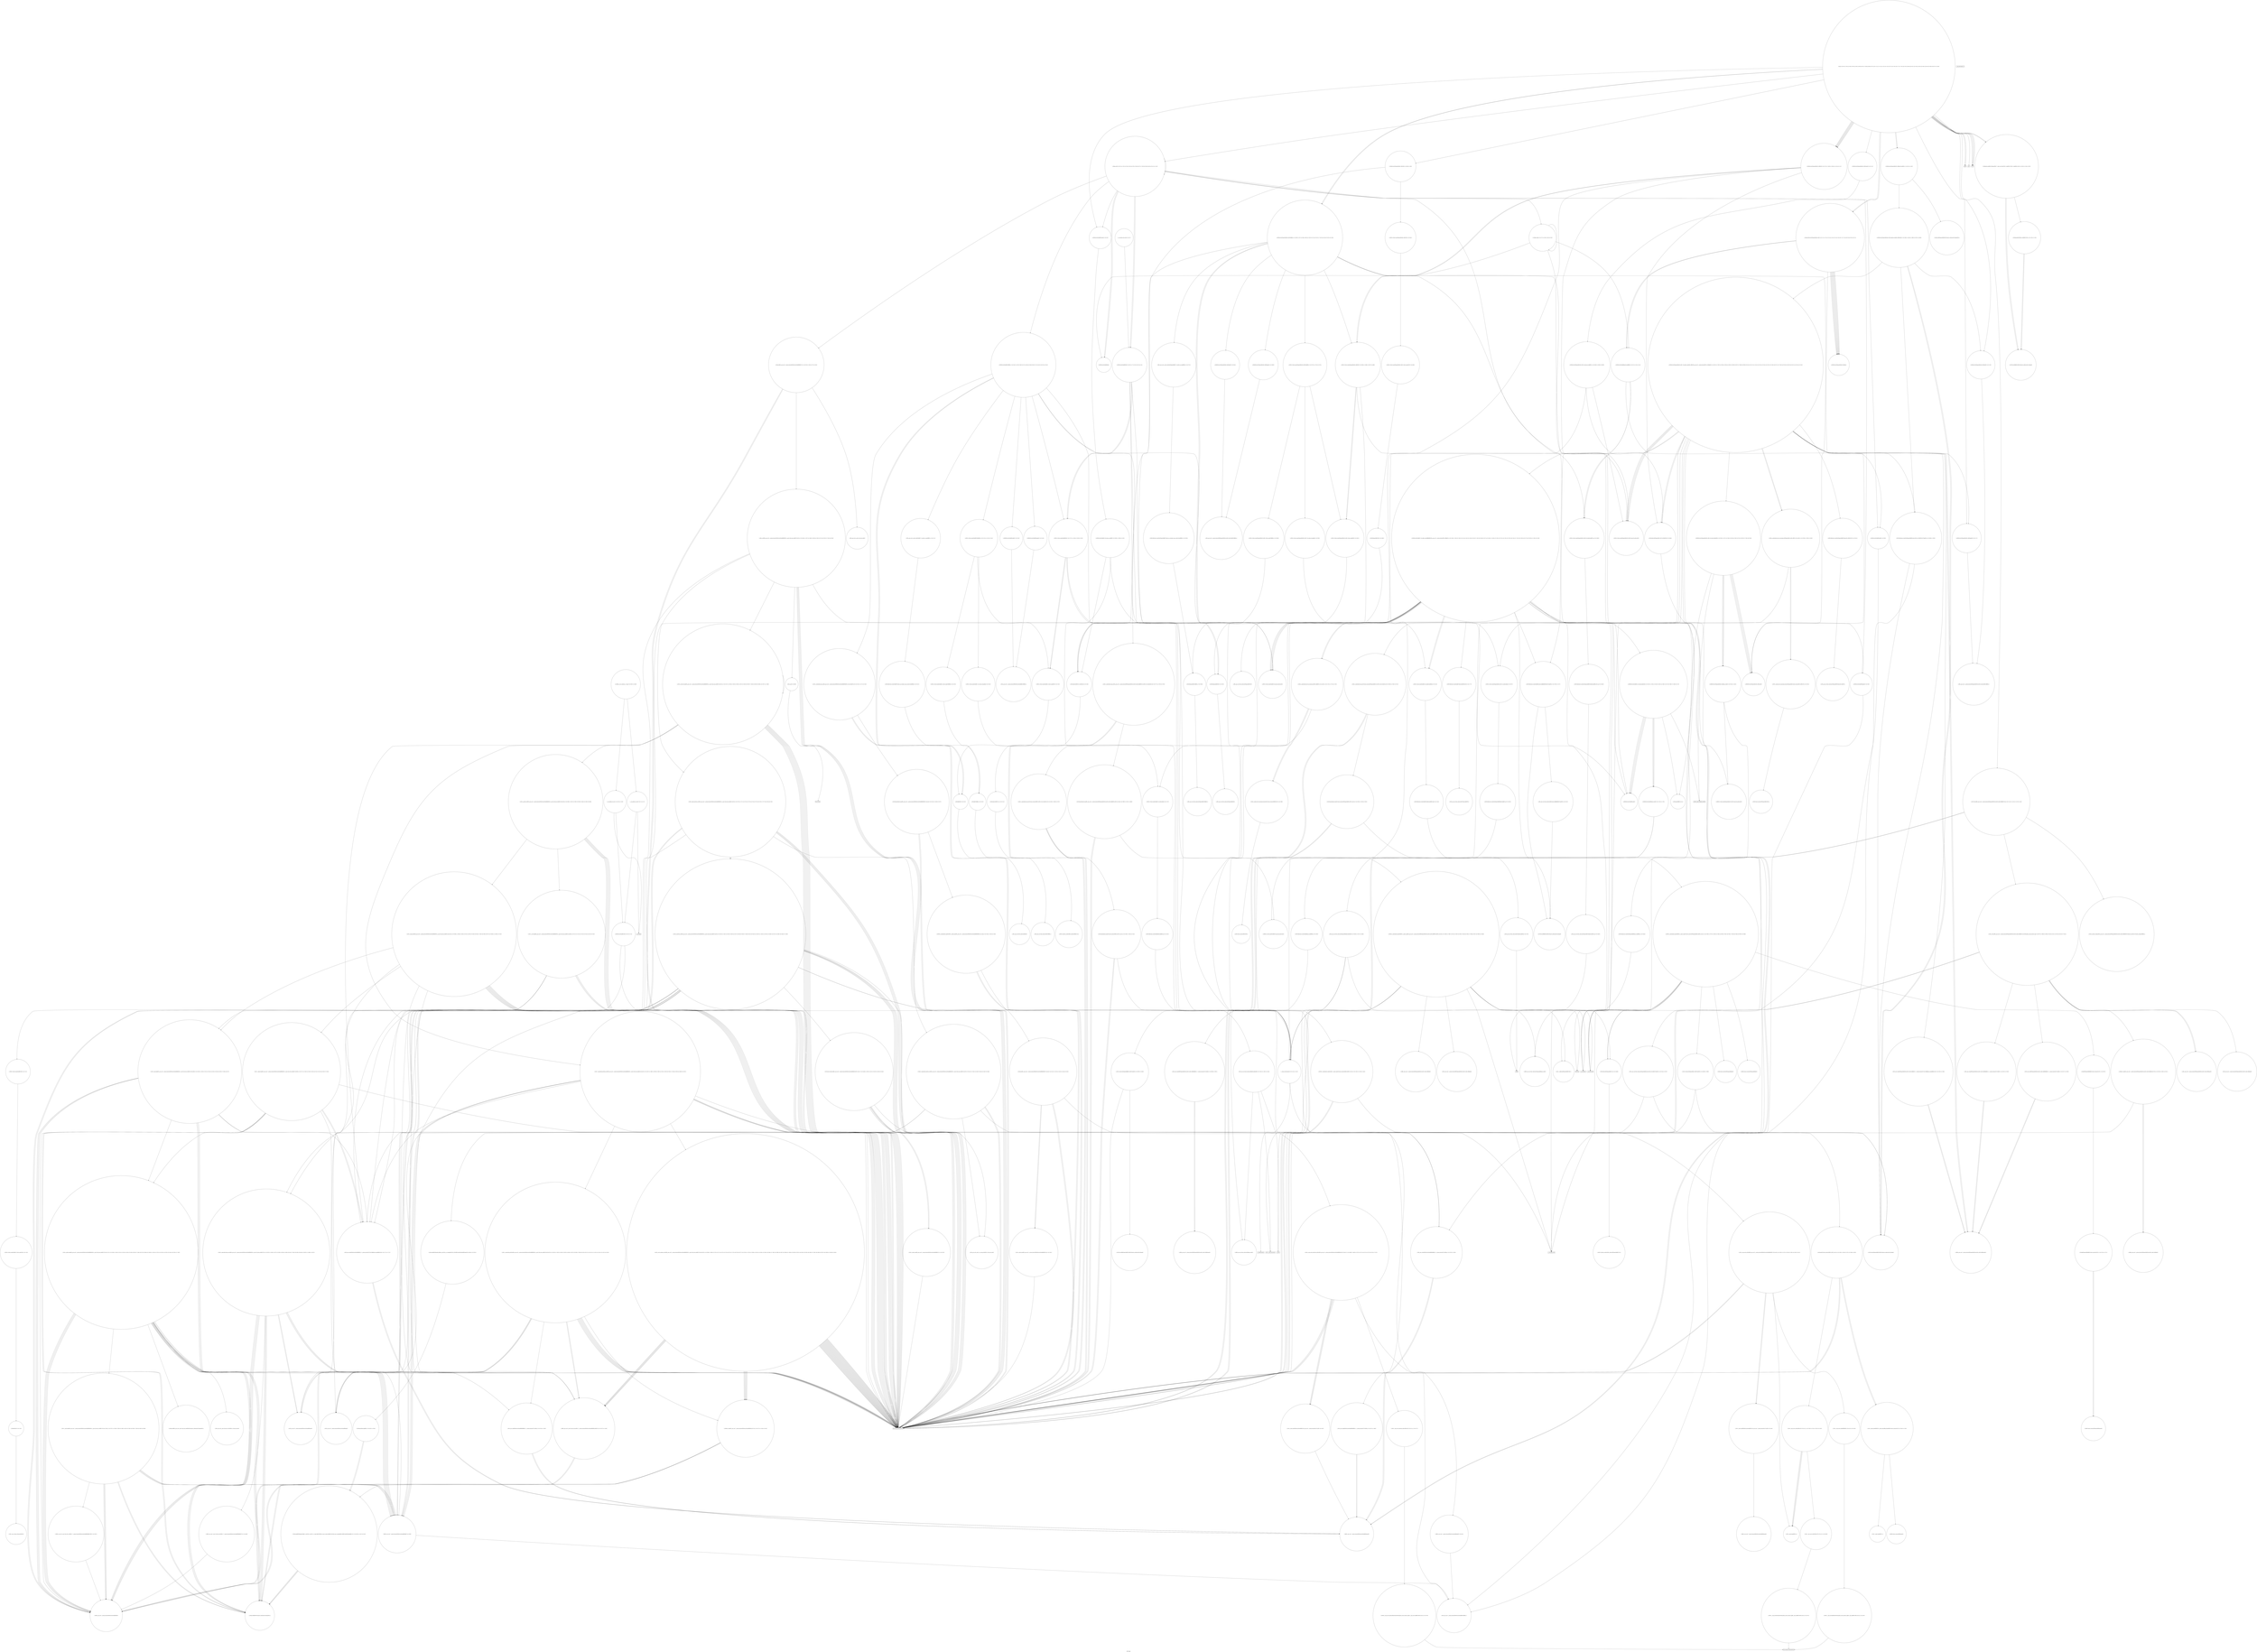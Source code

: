 digraph "Call Graph" {
	label="Call Graph";

	Node0x5629e7f2a370 [shape=record,shape=circle,label="{__cxx_global_var_init|{<s0>1|<s1>2}}"];
	Node0x5629e7f2a370:s0 -> Node0x5629e7f2a3f0[color=black];
	Node0x5629e7f2a370:s1 -> Node0x5629e854b9b0[color=black];
	Node0x5629e85531f0 [shape=record,shape=circle,label="{_ZNK9__gnu_cxx17__normal_iteratorIPSt4pairIiiESt6vectorIS2_SaIS2_EEE4baseEv}"];
	Node0x5629e854d030 [shape=record,shape=circle,label="{_ZNKSt6vectorIiSaIiEE3endEv|{<s0>220}}"];
	Node0x5629e854d030:s0 -> Node0x5629e854d7b0[color=black];
	Node0x5629e854beb0 [shape=record,shape=circle,label="{_ZNSt6vectorIiSaIiEE5clearEv|{<s0>43}}"];
	Node0x5629e854beb0:s0 -> Node0x5629e854f550[color=black];
	Node0x5629e854f8d0 [shape=record,shape=circle,label="{_ZSt11__addressofISt4pairIiiEEPT_RS2_}"];
	Node0x5629e854d730 [shape=record,shape=circle,label="{_ZNK9__gnu_cxx17__normal_iteratorIPKiSt6vectorIiSaIiEEE4baseEv}"];
	Node0x5629e854c5b0 [shape=record,shape=circle,label="{_ZSt7reverseIN9__gnu_cxx17__normal_iteratorIPSt4pairIiiESt6vectorIS3_SaIS3_EEEEEvT_S9_|{<s0>113|<s1>114|<s2>115|<s3>116}}"];
	Node0x5629e854c5b0:s0 -> Node0x5629e854eed0[color=black];
	Node0x5629e854c5b0:s1 -> Node0x5629e854eed0[color=black];
	Node0x5629e854c5b0:s2 -> Node0x5629e8550850[color=black];
	Node0x5629e854c5b0:s3 -> Node0x5629e85507d0[color=black];
	Node0x5629e854ffd0 [shape=record,shape=circle,label="{_ZNSt16allocator_traitsISaISt4pairIiiEEE37select_on_container_copy_constructionERKS2_|{<s0>582}}"];
	Node0x5629e854ffd0:s0 -> Node0x5629e8550050[color=black];
	Node0x5629e854de30 [shape=record,shape=circle,label="{_ZN9__gnu_cxxltIPiSt6vectorIiSaIiEEEEbRKNS_17__normal_iteratorIT_T0_EESA_|{<s0>325|<s1>326}}"];
	Node0x5629e854de30:s0 -> Node0x5629e854e650[color=black];
	Node0x5629e854de30:s1 -> Node0x5629e854e650[color=black];
	Node0x5629e854ccb0 [shape=record,shape=circle,label="{_ZSt8_DestroyIPiiEvT_S1_RSaIT0_E|{<s0>126}}"];
	Node0x5629e854ccb0:s0 -> Node0x5629e854ce30[color=black];
	Node0x5629e85506d0 [shape=record,shape=circle,label="{_ZNSt6vectorISt4pairIiiESaIS1_EE15_M_erase_at_endEPS1_|{<s0>604|<s1>605|<s2>606}}"];
	Node0x5629e85506d0:s0 -> Node0x5629e8552870[color=black];
	Node0x5629e85506d0:s1 -> Node0x5629e85527f0[color=black];
	Node0x5629e85506d0:s2 -> Node0x5629e854c9b0[color=black];
	Node0x5629e8551d70 [shape=record,shape=circle,label="{_ZNK9__gnu_cxx17__normal_iteratorIPiSt6vectorIiSaIiEEEmiEl|{<s0>401}}"];
	Node0x5629e8551d70:s0 -> Node0x5629e854d830[color=black];
	Node0x5629e854e3d0 [shape=record,shape=circle,label="{_ZSt7forwardIRKiEOT_RNSt16remove_referenceIS2_E4typeE}"];
	Node0x5629e8552470 [shape=record,shape=circle,label="{_ZSt12__niter_baseIPiSt6vectorIiSaIiEEET_N9__gnu_cxx17__normal_iteratorIS4_T0_EE|{<s0>478}}"];
	Node0x5629e8552470:s0 -> Node0x5629e854e650[color=black];
	Node0x5629e854ead0 [shape=record,shape=circle,label="{_ZNK9__gnu_cxx13new_allocatorIiE8max_sizeEv}"];
	Node0x5629e8552b70 [shape=record,shape=circle,label="{_ZNSt16allocator_traitsISaISt4pairIiiEEE10deallocateERS2_PS1_m|{<s0>492}}"];
	Node0x5629e8552b70:s0 -> Node0x5629e8552bf0[color=black];
	Node0x5629e854f1d0 [shape=record,shape=circle,label="{_ZSt12__niter_baseIPiET_S1_}"];
	Node0x5629e7f2a3f0 [shape=record,shape=circle,label="{_ZNSt6vectorIiSaIiEEC2Ev|{<s0>3|<s1>4}}"];
	Node0x5629e7f2a3f0:s0 -> Node0x5629e854c930[color=black];
	Node0x5629e7f2a3f0:s1 -> Node0x5629e854c9b0[color=black];
	Node0x5629e8553270 [shape=record,shape=circle,label="{_ZNSt16allocator_traitsISaISt4pairIiiEEE7destroyIS1_EEvRS2_PT_|{<s0>541}}"];
	Node0x5629e8553270:s0 -> Node0x5629e854fc50[color=black];
	Node0x5629e854d0b0 [shape=record,shape=circle,label="{_ZNSt16allocator_traitsISaIiEE37select_on_container_copy_constructionERKS0_|{<s0>221}}"];
	Node0x5629e854d0b0:s0 -> Node0x5629e854d130[color=black];
	Node0x5629e854bf30 [shape=record,shape=circle,label="{_ZNSt6vectorIiSaIiEEC2ERKS1_|{<s0>44|<s1>45|<s2>46|<s3>47|<s4>48|<s5>49|<s6>50|<s7>51|<s8>52|<s9>53|<s10>54}}"];
	Node0x5629e854bf30:s0 -> Node0x5629e854bd30[color=black];
	Node0x5629e854bf30:s1 -> Node0x5629e854ea50[color=black];
	Node0x5629e854bf30:s2 -> Node0x5629e854f5d0[color=black];
	Node0x5629e854bf30:s3 -> Node0x5629e854f650[color=black];
	Node0x5629e854bf30:s4 -> Node0x5629e854f6d0[color=black];
	Node0x5629e854bf30:s5 -> Node0x5629e854cfb0[color=black];
	Node0x5629e854bf30:s6 -> Node0x5629e854d030[color=black];
	Node0x5629e854bf30:s7 -> Node0x5629e854cd30[color=black];
	Node0x5629e854bf30:s8 -> Node0x5629e854f750[color=black];
	Node0x5629e854bf30:s9 -> Node0x5629e854f6d0[color=black];
	Node0x5629e854bf30:s10 -> Node0x5629e854cdb0[color=black];
	Node0x5629e854f950 [shape=record,shape=circle,label="{_ZNKSt13move_iteratorIPSt4pairIiiEEdeEv}"];
	Node0x5629e854d7b0 [shape=record,shape=circle,label="{_ZN9__gnu_cxx17__normal_iteratorIPKiSt6vectorIiSaIiEEEC2ERKS2_}"];
	Node0x5629e854c630 [shape=record,shape=circle,label="{_ZNSt6vectorISt4pairIiiESaIS1_EE5beginEv|{<s0>117}}"];
	Node0x5629e854c630:s0 -> Node0x5629e8550750[color=black];
	Node0x5629e8550050 [shape=record,shape=circle,label="{_ZNSaISt4pairIiiEEC2ERKS1_|{<s0>583}}"];
	Node0x5629e8550050:s0 -> Node0x5629e85500d0[color=black];
	Node0x5629e854deb0 [shape=record,shape=circle,label="{_ZNK9__gnu_cxx5__ops15_Iter_less_iterclINS_17__normal_iteratorIPiSt6vectorIiSaIiEEEES8_EEbT_T0_|{<s0>327|<s1>328}}"];
	Node0x5629e854deb0:s0 -> Node0x5629e8551970[color=black];
	Node0x5629e854deb0:s1 -> Node0x5629e8551970[color=black];
	Node0x5629e854cd30 [shape=record,shape=circle,label="{_ZNSt12_Vector_baseIiSaIiEE19_M_get_Tp_allocatorEv}"];
	Node0x5629e8550750 [shape=record,shape=circle,label="{_ZN9__gnu_cxx17__normal_iteratorIPSt4pairIiiESt6vectorIS2_SaIS2_EEEC2ERKS3_}"];
	Node0x5629e8551df0 [shape=record,shape=circle,label="{_ZSt21__unguarded_partitionIN9__gnu_cxx17__normal_iteratorIPiSt6vectorIiSaIiEEEENS0_5__ops15_Iter_less_iterEET_S9_S9_S9_T0_|{<s0>402|<s1>403|<s2>404|<s3>405|<s4>406|<s5>407|<s6>408|<s7>409|<s8>410|<s9>411|<s10>412|<s11>413|<s12>414|<s13>415|<s14>416}}"];
	Node0x5629e8551df0:s0 -> Node0x5629e854eed0[color=black];
	Node0x5629e8551df0:s1 -> Node0x5629e854eed0[color=black];
	Node0x5629e8551df0:s2 -> Node0x5629e854deb0[color=black];
	Node0x5629e8551df0:s3 -> Node0x5629e85517f0[color=black];
	Node0x5629e8551df0:s4 -> Node0x5629e8551c70[color=black];
	Node0x5629e8551df0:s5 -> Node0x5629e854eed0[color=black];
	Node0x5629e8551df0:s6 -> Node0x5629e854eed0[color=black];
	Node0x5629e8551df0:s7 -> Node0x5629e854deb0[color=black];
	Node0x5629e8551df0:s8 -> Node0x5629e8551c70[color=black];
	Node0x5629e8551df0:s9 -> Node0x5629e854de30[color=black];
	Node0x5629e8551df0:s10 -> Node0x5629e854eed0[color=black];
	Node0x5629e8551df0:s11 -> Node0x5629e854eed0[color=black];
	Node0x5629e8551df0:s12 -> Node0x5629e854eed0[color=black];
	Node0x5629e8551df0:s13 -> Node0x5629e8551e70[color=black];
	Node0x5629e8551df0:s14 -> Node0x5629e85517f0[color=black];
	Node0x5629e854e450 [shape=record,shape=circle,label="{_ZNKSt6vectorIiSaIiEE12_M_check_lenEmPKc|{<s0>162|<s1>163|<s2>164|<s3>165|<s4>166|<s5>167|<s6>168|<s7>169|<s8>170}}"];
	Node0x5629e854e450:s0 -> Node0x5629e854e850[color=black];
	Node0x5629e854e450:s1 -> Node0x5629e854bd30[color=black];
	Node0x5629e854e450:s2 -> Node0x5629e854e8d0[color=black];
	Node0x5629e854e450:s3 -> Node0x5629e854bd30[color=black];
	Node0x5629e854e450:s4 -> Node0x5629e854bd30[color=black];
	Node0x5629e854e450:s5 -> Node0x5629e854e950[color=black];
	Node0x5629e854e450:s6 -> Node0x5629e854bd30[color=black];
	Node0x5629e854e450:s7 -> Node0x5629e854e850[color=black];
	Node0x5629e854e450:s8 -> Node0x5629e854e850[color=black];
	Node0x5629e85524f0 [shape=record,shape=circle,label="{_ZNSt20__copy_move_backwardILb1ELb1ESt26random_access_iterator_tagE13__copy_move_bIiEEPT_PKS3_S6_S4_|{<s0>479}}"];
	Node0x5629e85524f0:s0 -> Node0x5629e854f2d0[color=black];
	Node0x5629e854eb50 [shape=record,shape=circle,label="{_ZNSt16allocator_traitsISaIiEE8allocateERS0_m|{<s0>181}}"];
	Node0x5629e854eb50:s0 -> Node0x5629e854ebd0[color=black];
	Node0x5629e8552bf0 [shape=record,shape=circle,label="{_ZN9__gnu_cxx13new_allocatorISt4pairIiiEE10deallocateEPS2_m|{<s0>493}}"];
	Node0x5629e8552bf0:s0 -> Node0x5629e854e150[color=black];
	Node0x5629e854f250 [shape=record,shape=circle,label="{_ZNSt11__copy_moveILb1ELb1ESt26random_access_iterator_tagE8__copy_mIiEEPT_PKS3_S6_S4_|{<s0>207}}"];
	Node0x5629e854f250:s0 -> Node0x5629e854f2d0[color=black];
	Node0x5629e854b8b0 [shape=record,shape=circle,label="{__cxx_global_array_dtor|{<s0>5}}"];
	Node0x5629e854b8b0:s0 -> Node0x5629e854b930[color=black];
	Node0x5629e85532f0 [shape=record,shape=circle,label="{_ZNKSt6vectorISt4pairIiiESaIS1_EE8max_sizeEv|{<s0>542|<s1>543}}"];
	Node0x5629e85532f0:s0 -> Node0x5629e85533f0[color=black];
	Node0x5629e85532f0:s1 -> Node0x5629e8553370[color=black];
	Node0x5629e854d130 [shape=record,shape=circle,label="{_ZNSaIiEC2ERKS_|{<s0>222}}"];
	Node0x5629e854d130:s0 -> Node0x5629e854d1b0[color=black];
	Node0x5629e854bfb0 [shape=record,shape=circle,label="{_ZSt4sortIN9__gnu_cxx17__normal_iteratorIPiSt6vectorIiSaIiEEEEEvT_S7_|{<s0>55|<s1>56|<s2>57|<s3>58}}"];
	Node0x5629e854bfb0:s0 -> Node0x5629e854eed0[color=black];
	Node0x5629e854bfb0:s1 -> Node0x5629e854eed0[color=black];
	Node0x5629e854bfb0:s2 -> Node0x5629e854d930[color=black];
	Node0x5629e854bfb0:s3 -> Node0x5629e854d8b0[color=black];
	Node0x5629e854f9d0 [shape=record,shape=circle,label="{_ZNSt13move_iteratorIPSt4pairIiiEEppEv}"];
	Node0x5629e854d830 [shape=record,shape=circle,label="{_ZN9__gnu_cxx17__normal_iteratorIPiSt6vectorIiSaIiEEEC2ERKS1_}"];
	Node0x5629e854c6b0 [shape=record,shape=circle,label="{_ZNSt6vectorISt4pairIiiESaIS1_EE3endEv|{<s0>118}}"];
	Node0x5629e854c6b0:s0 -> Node0x5629e8550750[color=black];
	Node0x5629e85500d0 [shape=record,shape=circle,label="{_ZN9__gnu_cxx13new_allocatorISt4pairIiiEEC2ERKS3_}"];
	Node0x5629e854df30 [shape=record,shape=circle,label="{_ZSt10__pop_heapIN9__gnu_cxx17__normal_iteratorIPiSt6vectorIiSaIiEEEENS0_5__ops15_Iter_less_iterEEvT_S9_S9_RT0_|{<s0>329|<s1>330|<s2>331|<s3>332|<s4>333|<s5>334|<s6>335|<s7>336|<s8>337}}"];
	Node0x5629e854df30:s0 -> Node0x5629e8551970[color=black];
	Node0x5629e854df30:s1 -> Node0x5629e8551870[color=black];
	Node0x5629e854df30:s2 -> Node0x5629e8551970[color=black];
	Node0x5629e854df30:s3 -> Node0x5629e8551870[color=black];
	Node0x5629e854df30:s4 -> Node0x5629e8551970[color=black];
	Node0x5629e854df30:s5 -> Node0x5629e854eed0[color=black];
	Node0x5629e854df30:s6 -> Node0x5629e854e4d0[color=black];
	Node0x5629e854df30:s7 -> Node0x5629e8551870[color=black];
	Node0x5629e854df30:s8 -> Node0x5629e85519f0[color=black];
	Node0x5629e854cdb0 [shape=record,shape=circle,label="{_ZNSt12_Vector_baseIiSaIiEED2Ev|{<s0>127|<s1>128|<s2>129|<s3>130}}"];
	Node0x5629e854cdb0:s0 -> Node0x5629e854cf30[color=black];
	Node0x5629e854cdb0:s1 -> Node0x5629e854dfd0[color=black];
	Node0x5629e854cdb0:s2 -> Node0x5629e854dfd0[color=black];
	Node0x5629e854cdb0:s3 -> Node0x5629e854c9b0[color=black];
	Node0x5629e85507d0 [shape=record,shape=circle,label="{_ZSt9__reverseIN9__gnu_cxx17__normal_iteratorIPSt4pairIiiESt6vectorIS3_SaIS3_EEEEEvT_S9_St26random_access_iterator_tag|{<s0>607|<s1>608|<s2>609|<s3>610|<s4>611|<s5>612|<s6>613|<s7>614}}"];
	Node0x5629e85507d0:s0 -> Node0x5629e85508d0[color=black];
	Node0x5629e85507d0:s1 -> Node0x5629e8550950[color=black];
	Node0x5629e85507d0:s2 -> Node0x5629e85509d0[color=black];
	Node0x5629e85507d0:s3 -> Node0x5629e854eed0[color=black];
	Node0x5629e85507d0:s4 -> Node0x5629e854eed0[color=black];
	Node0x5629e85507d0:s5 -> Node0x5629e8550a50[color=black];
	Node0x5629e85507d0:s6 -> Node0x5629e8550ad0[color=black];
	Node0x5629e85507d0:s7 -> Node0x5629e8550950[color=black];
	Node0x5629e8551e70 [shape=record,shape=circle,label="{_ZSt9iter_swapIN9__gnu_cxx17__normal_iteratorIPiSt6vectorIiSaIiEEEES6_EvT_T0_|{<s0>417|<s1>418|<s2>419}}"];
	Node0x5629e8551e70:s0 -> Node0x5629e8551970[color=black];
	Node0x5629e8551e70:s1 -> Node0x5629e8551970[color=black];
	Node0x5629e8551e70:s2 -> Node0x5629e8551ef0[color=black];
	Node0x5629e854e4d0 [shape=record,shape=circle,label="{_ZN9__gnu_cxxmiIPiSt6vectorIiSaIiEEEENS_17__normal_iteratorIT_T0_E15difference_typeERKS8_SB_|{<s0>171|<s1>172}}"];
	Node0x5629e854e4d0:s0 -> Node0x5629e854e650[color=black];
	Node0x5629e854e4d0:s1 -> Node0x5629e854e650[color=black];
	Node0x5629e8552570 [shape=record,shape=circle,label="{_ZNK9__gnu_cxx5__ops14_Val_less_iterclIiNS_17__normal_iteratorIPiSt6vectorIiSaIiEEEEEEbRT_T0_|{<s0>480}}"];
	Node0x5629e8552570:s0 -> Node0x5629e8551970[color=black];
	Node0x5629e854ebd0 [shape=record,shape=circle,label="{_ZN9__gnu_cxx13new_allocatorIiE8allocateEmPKv|{<s0>182|<s1>183|<s2>184}}"];
	Node0x5629e854ebd0:s0 -> Node0x5629e854ead0[color=black];
	Node0x5629e854ebd0:s1 -> Node0x5629e854ec50[color=black];
	Node0x5629e854ebd0:s2 -> Node0x5629e854ecd0[color=black];
	Node0x5629e8552c70 [shape=record,shape=circle,label="{_ZN9__gnu_cxx13new_allocatorISt4pairIiiEED2Ev}"];
	Node0x5629e854f2d0 [shape=record,shape=Mrecord,label="{llvm.memmove.p0i8.p0i8.i64}"];
	Node0x5629e854b930 [shape=record,shape=circle,label="{_ZNSt6vectorIiSaIiEED2Ev|{<s0>6|<s1>7|<s2>8|<s3>9|<s4>10}}"];
	Node0x5629e854b930:s0 -> Node0x5629e854cd30[color=black];
	Node0x5629e854b930:s1 -> Node0x5629e854ccb0[color=black];
	Node0x5629e854b930:s2 -> Node0x5629e854cdb0[color=black];
	Node0x5629e854b930:s3 -> Node0x5629e854cdb0[color=black];
	Node0x5629e854b930:s4 -> Node0x5629e854c9b0[color=black];
	Node0x5629e8553370 [shape=record,shape=circle,label="{_ZNSt16allocator_traitsISaISt4pairIiiEEE8max_sizeERKS2_|{<s0>544}}"];
	Node0x5629e8553370:s0 -> Node0x5629e8553470[color=black];
	Node0x5629e854d1b0 [shape=record,shape=circle,label="{_ZN9__gnu_cxx13new_allocatorIiEC2ERKS1_}"];
	Node0x5629e854c030 [shape=record,shape=circle,label="{_ZNSt6vectorIiSaIiEE5beginEv|{<s0>59}}"];
	Node0x5629e854c030:s0 -> Node0x5629e854d830[color=black];
	Node0x5629e854fa50 [shape=record,shape=Mrecord,label="{llvm.trap}"];
	Node0x5629e854d8b0 [shape=record,shape=circle,label="{_ZSt6__sortIN9__gnu_cxx17__normal_iteratorIPiSt6vectorIiSaIiEEEENS0_5__ops15_Iter_less_iterEEvT_S9_T0_|{<s0>246|<s1>247|<s2>248|<s3>249|<s4>250|<s5>251|<s6>252|<s7>253|<s8>254}}"];
	Node0x5629e854d8b0:s0 -> Node0x5629e854d9b0[color=black];
	Node0x5629e854d8b0:s1 -> Node0x5629e854eed0[color=black];
	Node0x5629e854d8b0:s2 -> Node0x5629e854eed0[color=black];
	Node0x5629e854d8b0:s3 -> Node0x5629e854e4d0[color=black];
	Node0x5629e854d8b0:s4 -> Node0x5629e854dab0[color=black];
	Node0x5629e854d8b0:s5 -> Node0x5629e854da30[color=black];
	Node0x5629e854d8b0:s6 -> Node0x5629e854eed0[color=black];
	Node0x5629e854d8b0:s7 -> Node0x5629e854eed0[color=black];
	Node0x5629e854d8b0:s8 -> Node0x5629e854db30[color=black];
	Node0x5629e854c730 [shape=record,shape=Mrecord,label="{printf}"];
	Node0x5629e8550150 [shape=record,shape=circle,label="{_ZNSt12_Vector_baseISt4pairIiiESaIS1_EE12_Vector_implC2ERKS2_|{<s0>584}}"];
	Node0x5629e8550150:s0 -> Node0x5629e8550050[color=black];
	Node0x5629e85517f0 [shape=record,shape=circle,label="{_ZN9__gnu_cxx17__normal_iteratorIPiSt6vectorIiSaIiEEEppEv}"];
	Node0x5629e854ce30 [shape=record,shape=circle,label="{_ZSt8_DestroyIPiEvT_S1_|{<s0>131}}"];
	Node0x5629e854ce30:s0 -> Node0x5629e854ceb0[color=black];
	Node0x5629e8550850 [shape=record,shape=circle,label="{_ZSt19__iterator_categoryIN9__gnu_cxx17__normal_iteratorIPSt4pairIiiESt6vectorIS3_SaIS3_EEEEENSt15iterator_traitsIT_E17iterator_categoryERKSA_}"];
	Node0x5629e8551ef0 [shape=record,shape=circle,label="{_ZSt4swapIiENSt9enable_ifIXsr6__and_ISt6__not_ISt15__is_tuple_likeIT_EESt21is_move_constructibleIS3_ESt18is_move_assignableIS3_EEE5valueEvE4typeERS3_SC_|{<s0>420|<s1>421|<s2>422}}"];
	Node0x5629e8551ef0:s0 -> Node0x5629e8551870[color=black];
	Node0x5629e8551ef0:s1 -> Node0x5629e8551870[color=black];
	Node0x5629e8551ef0:s2 -> Node0x5629e8551870[color=black];
	Node0x5629e854e550 [shape=record,shape=circle,label="{_ZNSt12_Vector_baseIiSaIiEE11_M_allocateEm|{<s0>173}}"];
	Node0x5629e854e550:s0 -> Node0x5629e854eb50[color=black];
	Node0x5629e85525f0 [shape=record,shape=circle,label="{_ZNSt12_Vector_baseISt4pairIiiESaIS1_EEC2Ev|{<s0>481}}"];
	Node0x5629e85525f0:s0 -> Node0x5629e8552670[color=black];
	Node0x5629e854ec50 [shape=record,shape=Mrecord,label="{_ZSt17__throw_bad_allocv}"];
	Node0x5629e8552cf0 [shape=record,shape=circle,label="{_ZNSt6vectorISt4pairIiiESaIS1_EE12emplace_backIJS1_EEEvDpOT_|{<s0>494|<s1>495|<s2>496|<s3>497|<s4>498}}"];
	Node0x5629e8552cf0:s0 -> Node0x5629e8552e70[color=black];
	Node0x5629e8552cf0:s1 -> Node0x5629e8552df0[color=black];
	Node0x5629e8552cf0:s2 -> Node0x5629e854c6b0[color=black];
	Node0x5629e8552cf0:s3 -> Node0x5629e8552e70[color=black];
	Node0x5629e8552cf0:s4 -> Node0x5629e8552ef0[color=black];
	Node0x5629e854f350 [shape=record,shape=circle,label="{_ZSt12__miter_baseIPiET_S1_}"];
	Node0x5629e854b9b0 [shape=record,shape=Mrecord,label="{__cxa_atexit}"];
	Node0x5629e85533f0 [shape=record,shape=circle,label="{_ZNKSt12_Vector_baseISt4pairIiiESaIS1_EE19_M_get_Tp_allocatorEv}"];
	Node0x5629e854d230 [shape=record,shape=circle,label="{_ZNSt12_Vector_baseIiSaIiEE12_Vector_implC2ERKS0_|{<s0>223}}"];
	Node0x5629e854d230:s0 -> Node0x5629e854d130[color=black];
	Node0x5629e854c0b0 [shape=record,shape=circle,label="{_ZNSt6vectorIiSaIiEE3endEv|{<s0>60}}"];
	Node0x5629e854c0b0:s0 -> Node0x5629e854d830[color=black];
	Node0x5629e854fad0 [shape=record,shape=circle,label="{_ZSteqIPSt4pairIiiEEbRKSt13move_iteratorIT_ES7_|{<s0>570|<s1>571}}"];
	Node0x5629e854fad0:s0 -> Node0x5629e854fb50[color=black];
	Node0x5629e854fad0:s1 -> Node0x5629e854fb50[color=black];
	Node0x5629e854d930 [shape=record,shape=circle,label="{_ZN9__gnu_cxx5__ops16__iter_less_iterEv}"];
	Node0x5629e854c7b0 [shape=record,shape=Mrecord,label="{puts}"];
	Node0x5629e85501d0 [shape=record,shape=circle,label="{_ZNSt12_Vector_baseISt4pairIiiESaIS1_EE17_M_create_storageEm|{<s0>585}}"];
	Node0x5629e85501d0:s0 -> Node0x5629e85530f0[color=black];
	Node0x5629e8551870 [shape=record,shape=circle,label="{_ZSt4moveIRiEONSt16remove_referenceIT_E4typeEOS2_}"];
	Node0x5629e854ceb0 [shape=record,shape=circle,label="{_ZNSt12_Destroy_auxILb1EE9__destroyIPiEEvT_S3_}"];
	Node0x5629e85508d0 [shape=record,shape=circle,label="{_ZN9__gnu_cxxeqIPSt4pairIiiESt6vectorIS2_SaIS2_EEEEbRKNS_17__normal_iteratorIT_T0_EESC_|{<s0>615|<s1>616}}"];
	Node0x5629e85508d0:s0 -> Node0x5629e85531f0[color=black];
	Node0x5629e85508d0:s1 -> Node0x5629e85531f0[color=black];
	Node0x5629e8551f70 [shape=record,shape=Mrecord,label="{llvm.ctlz.i64}"];
	Node0x5629e854e5d0 [shape=record,shape=circle,label="{_ZSt34__uninitialized_move_if_noexcept_aIPiS0_SaIiEET0_T_S3_S2_RT1_|{<s0>174|<s1>175|<s2>176}}"];
	Node0x5629e854e5d0:s0 -> Node0x5629e854edd0[color=black];
	Node0x5629e854e5d0:s1 -> Node0x5629e854edd0[color=black];
	Node0x5629e854e5d0:s2 -> Node0x5629e854ed50[color=black];
	Node0x5629e8552670 [shape=record,shape=circle,label="{_ZNSt12_Vector_baseISt4pairIiiESaIS1_EE12_Vector_implC2Ev|{<s0>482}}"];
	Node0x5629e8552670:s0 -> Node0x5629e85526f0[color=black];
	Node0x5629e854ecd0 [shape=record,shape=Mrecord,label="{_Znwm}"];
	Node0x5629e8552d70 [shape=record,shape=circle,label="{_ZSt4moveIRSt4pairIiiEEONSt16remove_referenceIT_E4typeEOS4_}"];
	Node0x5629e854f3d0 [shape=record,shape=circle,label="{_ZNKSt13move_iteratorIPiE4baseEv}"];
	Node0x5629e854ba30 [shape=record,shape=circle,label="{_Z5parseSt6vectorISt4pairIiiESaIS1_EE|{<s0>11|<s1>12|<s2>13|<s3>14|<s4>15|<s5>16|<s6>17|<s7>18|<s8>19|<s9>20|<s10>21}}"];
	Node0x5629e854ba30:s0 -> Node0x5629e854bab0[color=black];
	Node0x5629e854ba30:s1 -> Node0x5629e854bb30[color=black];
	Node0x5629e854ba30:s2 -> Node0x5629e854bb30[color=black];
	Node0x5629e854ba30:s3 -> Node0x5629e854bb30[color=black];
	Node0x5629e854ba30:s4 -> Node0x5629e854bb30[color=black];
	Node0x5629e854ba30:s5 -> Node0x5629e854bbb0[color=black];
	Node0x5629e854ba30:s6 -> Node0x5629e854bb30[color=black];
	Node0x5629e854ba30:s7 -> Node0x5629e854bb30[color=black];
	Node0x5629e854ba30:s8 -> Node0x5629e854bb30[color=black];
	Node0x5629e854ba30:s9 -> Node0x5629e854bb30[color=black];
	Node0x5629e854ba30:s10 -> Node0x5629e854bbb0[color=black];
	Node0x5629e8553470 [shape=record,shape=circle,label="{_ZNK9__gnu_cxx13new_allocatorISt4pairIiiEE8max_sizeEv}"];
	Node0x5629e854d2b0 [shape=record,shape=circle,label="{_ZNSt12_Vector_baseIiSaIiEE17_M_create_storageEm|{<s0>224}}"];
	Node0x5629e854d2b0:s0 -> Node0x5629e854e550[color=black];
	Node0x5629e854c130 [shape=record,shape=Mrecord,label="{__gxx_personality_v0}"];
	Node0x5629e854fb50 [shape=record,shape=circle,label="{_ZNKSt13move_iteratorIPSt4pairIiiEE4baseEv}"];
	Node0x5629e854d9b0 [shape=record,shape=circle,label="{_ZN9__gnu_cxxneIPiSt6vectorIiSaIiEEEEbRKNS_17__normal_iteratorIT_T0_EESA_|{<s0>255|<s1>256}}"];
	Node0x5629e854d9b0:s0 -> Node0x5629e854e650[color=black];
	Node0x5629e854d9b0:s1 -> Node0x5629e854e650[color=black];
	Node0x5629e854c830 [shape=record,shape=circle,label="{_ZSt7forwardIRiEOT_RNSt16remove_referenceIS1_E4typeE}"];
	Node0x5629e8550250 [shape=record,shape=circle,label="{_ZSt18uninitialized_copyIN9__gnu_cxx17__normal_iteratorIPKSt4pairIiiESt6vectorIS3_SaIS3_EEEEPS3_ET0_T_SC_SB_|{<s0>586|<s1>587|<s2>588}}"];
	Node0x5629e8550250:s0 -> Node0x5629e854eed0[color=black];
	Node0x5629e8550250:s1 -> Node0x5629e854eed0[color=black];
	Node0x5629e8550250:s2 -> Node0x5629e85502d0[color=black];
	Node0x5629e85518f0 [shape=record,shape=circle,label="{_ZNK9__gnu_cxx17__normal_iteratorIPiSt6vectorIiSaIiEEEplEl|{<s0>338}}"];
	Node0x5629e85518f0:s0 -> Node0x5629e854d830[color=black];
	Node0x5629e854cf30 [shape=record,shape=circle,label="{_ZNSt12_Vector_baseIiSaIiEE13_M_deallocateEPim|{<s0>132}}"];
	Node0x5629e854cf30:s0 -> Node0x5629e854e050[color=black];
	Node0x5629e8550950 [shape=record,shape=circle,label="{_ZN9__gnu_cxx17__normal_iteratorIPSt4pairIiiESt6vectorIS2_SaIS2_EEEmmEv}"];
	Node0x5629e8551ff0 [shape=record,shape=circle,label="{_ZSt16__insertion_sortIN9__gnu_cxx17__normal_iteratorIPiSt6vectorIiSaIiEEEENS0_5__ops15_Iter_less_iterEEvT_S9_T0_|{<s0>423|<s1>424|<s2>425|<s3>426|<s4>427|<s5>428|<s6>429|<s7>430|<s8>431|<s9>432|<s10>433|<s11>434|<s12>435|<s13>436|<s14>437|<s15>438|<s16>439|<s17>440}}"];
	Node0x5629e8551ff0:s0 -> Node0x5629e85520f0[color=black];
	Node0x5629e8551ff0:s1 -> Node0x5629e85518f0[color=black];
	Node0x5629e8551ff0:s2 -> Node0x5629e854d9b0[color=black];
	Node0x5629e8551ff0:s3 -> Node0x5629e854eed0[color=black];
	Node0x5629e8551ff0:s4 -> Node0x5629e854eed0[color=black];
	Node0x5629e8551ff0:s5 -> Node0x5629e854deb0[color=black];
	Node0x5629e8551ff0:s6 -> Node0x5629e8551970[color=black];
	Node0x5629e8551ff0:s7 -> Node0x5629e8551870[color=black];
	Node0x5629e8551ff0:s8 -> Node0x5629e854eed0[color=black];
	Node0x5629e8551ff0:s9 -> Node0x5629e854eed0[color=black];
	Node0x5629e8551ff0:s10 -> Node0x5629e85518f0[color=black];
	Node0x5629e8551ff0:s11 -> Node0x5629e8552170[color=black];
	Node0x5629e8551ff0:s12 -> Node0x5629e8551870[color=black];
	Node0x5629e8551ff0:s13 -> Node0x5629e8551970[color=black];
	Node0x5629e8551ff0:s14 -> Node0x5629e854eed0[color=black];
	Node0x5629e8551ff0:s15 -> Node0x5629e8552270[color=black];
	Node0x5629e8551ff0:s16 -> Node0x5629e85521f0[color=black];
	Node0x5629e8551ff0:s17 -> Node0x5629e85517f0[color=black];
	Node0x5629e854e650 [shape=record,shape=circle,label="{_ZNK9__gnu_cxx17__normal_iteratorIPiSt6vectorIiSaIiEEE4baseEv}"];
	Node0x5629e85526f0 [shape=record,shape=circle,label="{_ZNSaISt4pairIiiEEC2Ev|{<s0>483}}"];
	Node0x5629e85526f0:s0 -> Node0x5629e8552770[color=black];
	Node0x5629e854ed50 [shape=record,shape=circle,label="{_ZSt22__uninitialized_copy_aISt13move_iteratorIPiES1_iET0_T_S4_S3_RSaIT1_E|{<s0>185|<s1>186|<s2>187}}"];
	Node0x5629e854ed50:s0 -> Node0x5629e854eed0[color=black];
	Node0x5629e854ed50:s1 -> Node0x5629e854eed0[color=black];
	Node0x5629e854ed50:s2 -> Node0x5629e854ee50[color=black];
	Node0x5629e8552df0 [shape=record,shape=circle,label="{_ZNSt16allocator_traitsISaISt4pairIiiEEE9constructIS1_JS1_EEEvRS2_PT_DpOT0_|{<s0>499|<s1>500}}"];
	Node0x5629e8552df0:s0 -> Node0x5629e8552e70[color=black];
	Node0x5629e8552df0:s1 -> Node0x5629e8552f70[color=black];
	Node0x5629e854f450 [shape=record,shape=circle,label="{_ZNSt13move_iteratorIPiEC2ES0_}"];
	Node0x5629e854bab0 [shape=record,shape=circle,label="{_ZNKSt6vectorISt4pairIiiESaIS1_EE4sizeEv}"];
	Node0x5629e85534f0 [shape=record,shape=circle,label="{_ZNSt16allocator_traitsISaISt4pairIiiEEE8allocateERS2_m|{<s0>545}}"];
	Node0x5629e85534f0:s0 -> Node0x5629e8553570[color=black];
	Node0x5629e854d330 [shape=record,shape=circle,label="{_ZSt18uninitialized_copyIN9__gnu_cxx17__normal_iteratorIPKiSt6vectorIiSaIiEEEEPiET0_T_SA_S9_|{<s0>225|<s1>226|<s2>227}}"];
	Node0x5629e854d330:s0 -> Node0x5629e854eed0[color=black];
	Node0x5629e854d330:s1 -> Node0x5629e854eed0[color=black];
	Node0x5629e854d330:s2 -> Node0x5629e854d3b0[color=black];
	Node0x5629e854c1b0 [shape=record,shape=circle,label="{main|{<s0>61|<s1>62|<s2>63|<s3>64|<s4>65|<s5>66|<s6>67|<s7>68|<s8>69|<s9>70|<s10>71|<s11>72|<s12>73|<s13>74|<s14>75|<s15>76|<s16>77|<s17>78|<s18>79|<s19>80|<s20>81|<s21>82|<s22>83|<s23>84|<s24>85|<s25>86|<s26>87|<s27>88}}"];
	Node0x5629e854c1b0:s0 -> Node0x5629e854c230[color=black];
	Node0x5629e854c1b0:s1 -> Node0x5629e854c230[color=black];
	Node0x5629e854c1b0:s2 -> Node0x5629e854beb0[color=black];
	Node0x5629e854c1b0:s3 -> Node0x5629e854c230[color=black];
	Node0x5629e854c1b0:s4 -> Node0x5629e854c230[color=black];
	Node0x5629e854c1b0:s5 -> Node0x5629e854c2b0[color=black];
	Node0x5629e854c1b0:s6 -> Node0x5629e854c3b0[color=black];
	Node0x5629e854c1b0:s7 -> Node0x5629e854c330[color=black];
	Node0x5629e854c1b0:s8 -> Node0x5629e854c430[color=black];
	Node0x5629e854c1b0:s9 -> Node0x5629e854ba30[color=black];
	Node0x5629e854c1b0:s10 -> Node0x5629e854c4b0[color=black];
	Node0x5629e854c1b0:s11 -> Node0x5629e854c530[color=black];
	Node0x5629e854c1b0:s12 -> Node0x5629e854c3b0[color=black];
	Node0x5629e854c1b0:s13 -> Node0x5629e854c330[color=black];
	Node0x5629e854c1b0:s14 -> Node0x5629e854c4b0[color=black];
	Node0x5629e854c1b0:s15 -> Node0x5629e854c630[color=black];
	Node0x5629e854c1b0:s16 -> Node0x5629e854c6b0[color=black];
	Node0x5629e854c1b0:s17 -> Node0x5629e854c5b0[color=black];
	Node0x5629e854c1b0:s18 -> Node0x5629e854c430[color=black];
	Node0x5629e854c1b0:s19 -> Node0x5629e854ba30[color=black];
	Node0x5629e854c1b0:s20 -> Node0x5629e854c4b0[color=black];
	Node0x5629e854c1b0:s21 -> Node0x5629e854c4b0[color=black];
	Node0x5629e854c1b0:s22 -> Node0x5629e854be30[color=black];
	Node0x5629e854c1b0:s23 -> Node0x5629e854c730[color=black];
	Node0x5629e854c1b0:s24 -> Node0x5629e854c730[color=black];
	Node0x5629e854c1b0:s25 -> Node0x5629e854c7b0[color=black];
	Node0x5629e854c1b0:s26 -> Node0x5629e854c4b0[color=black];
	Node0x5629e854c1b0:s27 -> Node0x5629e854c4b0[color=black];
	Node0x5629e854fbd0 [shape=record,shape=circle,label="{_ZNSt13move_iteratorIPSt4pairIiiEEC2ES2_}"];
	Node0x5629e854da30 [shape=record,shape=circle,label="{_ZSt16__introsort_loopIN9__gnu_cxx17__normal_iteratorIPiSt6vectorIiSaIiEEEElNS0_5__ops15_Iter_less_iterEEvT_S9_T0_T1_|{<s0>257|<s1>258|<s2>259|<s3>260|<s4>261|<s5>262|<s6>263|<s7>264|<s8>265|<s9>266|<s10>267|<s11>268}}"];
	Node0x5629e854da30:s0 -> Node0x5629e854e4d0[color=black];
	Node0x5629e854da30:s1 -> Node0x5629e854eed0[color=black];
	Node0x5629e854da30:s2 -> Node0x5629e854eed0[color=black];
	Node0x5629e854da30:s3 -> Node0x5629e854eed0[color=black];
	Node0x5629e854da30:s4 -> Node0x5629e854dbb0[color=black];
	Node0x5629e854da30:s5 -> Node0x5629e854eed0[color=black];
	Node0x5629e854da30:s6 -> Node0x5629e854eed0[color=black];
	Node0x5629e854da30:s7 -> Node0x5629e854dc30[color=black];
	Node0x5629e854da30:s8 -> Node0x5629e854eed0[color=black];
	Node0x5629e854da30:s9 -> Node0x5629e854eed0[color=black];
	Node0x5629e854da30:s10 -> Node0x5629e854da30[color=black];
	Node0x5629e854da30:s11 -> Node0x5629e854eed0[color=black];
	Node0x5629e854c8b0 [shape=record,shape=circle,label="{_ZNSt4pairIiiEC2IRiS2_Lb1EEEOT_OT0_|{<s0>119|<s1>120}}"];
	Node0x5629e854c8b0:s0 -> Node0x5629e854c830[color=black];
	Node0x5629e854c8b0:s1 -> Node0x5629e854c830[color=black];
	Node0x5629e85502d0 [shape=record,shape=circle,label="{_ZNSt20__uninitialized_copyILb0EE13__uninit_copyIN9__gnu_cxx17__normal_iteratorIPKSt4pairIiiESt6vectorIS5_SaIS5_EEEEPS5_EET0_T_SE_SD_|{<s0>589|<s1>590|<s2>591|<s3>592|<s4>593|<s5>594|<s6>595|<s7>596|<s8>597|<s9>598|<s10>599}}"];
	Node0x5629e85502d0:s0 -> Node0x5629e8550350[color=black];
	Node0x5629e85502d0:s1 -> Node0x5629e854f8d0[color=black];
	Node0x5629e85502d0:s2 -> Node0x5629e8550450[color=black];
	Node0x5629e85502d0:s3 -> Node0x5629e85503d0[color=black];
	Node0x5629e85502d0:s4 -> Node0x5629e85504d0[color=black];
	Node0x5629e85502d0:s5 -> Node0x5629e854ca30[color=black];
	Node0x5629e85502d0:s6 -> Node0x5629e8552970[color=black];
	Node0x5629e85502d0:s7 -> Node0x5629e854e750[color=black];
	Node0x5629e85502d0:s8 -> Node0x5629e854e7d0[color=black];
	Node0x5629e85502d0:s9 -> Node0x5629e854fa50[color=black];
	Node0x5629e85502d0:s10 -> Node0x5629e854c9b0[color=black];
	Node0x5629e8551970 [shape=record,shape=circle,label="{_ZNK9__gnu_cxx17__normal_iteratorIPiSt6vectorIiSaIiEEEdeEv}"];
	Node0x5629e854dfd0 [shape=record,shape=circle,label="{_ZNSt12_Vector_baseIiSaIiEE12_Vector_implD2Ev|{<s0>133}}"];
	Node0x5629e854dfd0:s0 -> Node0x5629e854f6d0[color=black];
	Node0x5629e85509d0 [shape=record,shape=circle,label="{_ZN9__gnu_cxxltIPSt4pairIiiESt6vectorIS2_SaIS2_EEEEbRKNS_17__normal_iteratorIT_T0_EESC_|{<s0>617|<s1>618}}"];
	Node0x5629e85509d0:s0 -> Node0x5629e85531f0[color=black];
	Node0x5629e85509d0:s1 -> Node0x5629e85531f0[color=black];
	Node0x5629e8552070 [shape=record,shape=circle,label="{_ZSt26__unguarded_insertion_sortIN9__gnu_cxx17__normal_iteratorIPiSt6vectorIiSaIiEEEENS0_5__ops15_Iter_less_iterEEvT_S9_T0_|{<s0>441|<s1>442|<s2>443|<s3>444|<s4>445|<s5>446}}"];
	Node0x5629e8552070:s0 -> Node0x5629e854eed0[color=black];
	Node0x5629e8552070:s1 -> Node0x5629e854d9b0[color=black];
	Node0x5629e8552070:s2 -> Node0x5629e854eed0[color=black];
	Node0x5629e8552070:s3 -> Node0x5629e8552270[color=black];
	Node0x5629e8552070:s4 -> Node0x5629e85521f0[color=black];
	Node0x5629e8552070:s5 -> Node0x5629e85517f0[color=black];
	Node0x5629e854e6d0 [shape=record,shape=circle,label="{_ZNSt16allocator_traitsISaIiEE7destroyIiEEvRS0_PT_|{<s0>177}}"];
	Node0x5629e854e6d0:s0 -> Node0x5629e854f4d0[color=black];
	Node0x5629e8552770 [shape=record,shape=circle,label="{_ZN9__gnu_cxx13new_allocatorISt4pairIiiEEC2Ev}"];
	Node0x5629e854edd0 [shape=record,shape=circle,label="{_ZSt32__make_move_if_noexcept_iteratorIiSt13move_iteratorIPiEET0_PT_|{<s0>188}}"];
	Node0x5629e854edd0:s0 -> Node0x5629e854f450[color=black];
	Node0x5629e8552e70 [shape=record,shape=circle,label="{_ZSt7forwardISt4pairIiiEEOT_RNSt16remove_referenceIS2_E4typeE}"];
	Node0x5629e854f4d0 [shape=record,shape=circle,label="{_ZN9__gnu_cxx13new_allocatorIiE7destroyIiEEvPT_}"];
	Node0x5629e854bb30 [shape=record,shape=circle,label="{_ZNSt6vectorISt4pairIiiESaIS1_EEixEm}"];
	Node0x5629e8553570 [shape=record,shape=circle,label="{_ZN9__gnu_cxx13new_allocatorISt4pairIiiEE8allocateEmPKv|{<s0>546|<s1>547|<s2>548}}"];
	Node0x5629e8553570:s0 -> Node0x5629e8553470[color=black];
	Node0x5629e8553570:s1 -> Node0x5629e854ec50[color=black];
	Node0x5629e8553570:s2 -> Node0x5629e854ecd0[color=black];
	Node0x5629e854d3b0 [shape=record,shape=circle,label="{_ZNSt20__uninitialized_copyILb1EE13__uninit_copyIN9__gnu_cxx17__normal_iteratorIPKiSt6vectorIiSaIiEEEEPiEET0_T_SC_SB_|{<s0>228|<s1>229|<s2>230}}"];
	Node0x5629e854d3b0:s0 -> Node0x5629e854eed0[color=black];
	Node0x5629e854d3b0:s1 -> Node0x5629e854eed0[color=black];
	Node0x5629e854d3b0:s2 -> Node0x5629e854d430[color=black];
	Node0x5629e854c230 [shape=record,shape=Mrecord,label="{scanf}"];
	Node0x5629e854fc50 [shape=record,shape=circle,label="{_ZN9__gnu_cxx13new_allocatorISt4pairIiiEE7destroyIS2_EEvPT_}"];
	Node0x5629e854dab0 [shape=record,shape=circle,label="{_ZSt4__lgl|{<s0>269}}"];
	Node0x5629e854dab0:s0 -> Node0x5629e8551f70[color=black];
	Node0x5629e854c930 [shape=record,shape=circle,label="{_ZNSt12_Vector_baseIiSaIiEEC2Ev|{<s0>121}}"];
	Node0x5629e854c930:s0 -> Node0x5629e854cb30[color=black];
	Node0x5629e8550350 [shape=record,shape=circle,label="{_ZN9__gnu_cxxneIPKSt4pairIiiESt6vectorIS2_SaIS2_EEEEbRKNS_17__normal_iteratorIT_T0_EESD_|{<s0>600|<s1>601}}"];
	Node0x5629e8550350:s0 -> Node0x5629e8550550[color=black];
	Node0x5629e8550350:s1 -> Node0x5629e8550550[color=black];
	Node0x5629e85519f0 [shape=record,shape=circle,label="{_ZSt13__adjust_heapIN9__gnu_cxx17__normal_iteratorIPiSt6vectorIiSaIiEEEEliNS0_5__ops15_Iter_less_iterEEvT_T0_SA_T1_T2_|{<s0>339|<s1>340|<s2>341|<s3>342|<s4>343|<s5>344|<s6>345|<s7>346|<s8>347|<s9>348|<s10>349|<s11>350|<s12>351|<s13>352|<s14>353|<s15>354|<s16>355|<s17>356}}"];
	Node0x5629e85519f0:s0 -> Node0x5629e85518f0[color=black];
	Node0x5629e85519f0:s1 -> Node0x5629e85518f0[color=black];
	Node0x5629e85519f0:s2 -> Node0x5629e854deb0[color=black];
	Node0x5629e85519f0:s3 -> Node0x5629e85518f0[color=black];
	Node0x5629e85519f0:s4 -> Node0x5629e8551970[color=black];
	Node0x5629e85519f0:s5 -> Node0x5629e8551870[color=black];
	Node0x5629e85519f0:s6 -> Node0x5629e85518f0[color=black];
	Node0x5629e85519f0:s7 -> Node0x5629e8551970[color=black];
	Node0x5629e85519f0:s8 -> Node0x5629e85518f0[color=black];
	Node0x5629e85519f0:s9 -> Node0x5629e8551970[color=black];
	Node0x5629e85519f0:s10 -> Node0x5629e8551870[color=black];
	Node0x5629e85519f0:s11 -> Node0x5629e85518f0[color=black];
	Node0x5629e85519f0:s12 -> Node0x5629e8551970[color=black];
	Node0x5629e85519f0:s13 -> Node0x5629e8551a70[color=black];
	Node0x5629e85519f0:s14 -> Node0x5629e8551af0[color=black];
	Node0x5629e85519f0:s15 -> Node0x5629e854eed0[color=black];
	Node0x5629e85519f0:s16 -> Node0x5629e8551870[color=black];
	Node0x5629e85519f0:s17 -> Node0x5629e8551b70[color=black];
	Node0x5629e854e050 [shape=record,shape=circle,label="{_ZNSt16allocator_traitsISaIiEE10deallocateERS0_Pim|{<s0>134}}"];
	Node0x5629e854e050:s0 -> Node0x5629e854e0d0[color=black];
	Node0x5629e8550a50 [shape=record,shape=circle,label="{_ZSt9iter_swapIN9__gnu_cxx17__normal_iteratorIPSt4pairIiiESt6vectorIS3_SaIS3_EEEES8_EvT_T0_|{<s0>619|<s1>620|<s2>621}}"];
	Node0x5629e8550a50:s0 -> Node0x5629e8550bd0[color=black];
	Node0x5629e8550a50:s1 -> Node0x5629e8550bd0[color=black];
	Node0x5629e8550a50:s2 -> Node0x5629e8550b50[color=black];
	Node0x5629e85520f0 [shape=record,shape=circle,label="{_ZN9__gnu_cxxeqIPiSt6vectorIiSaIiEEEEbRKNS_17__normal_iteratorIT_T0_EESA_|{<s0>447|<s1>448}}"];
	Node0x5629e85520f0:s0 -> Node0x5629e854e650[color=black];
	Node0x5629e85520f0:s1 -> Node0x5629e854e650[color=black];
	Node0x5629e854e750 [shape=record,shape=Mrecord,label="{__cxa_rethrow}"];
	Node0x5629e85527f0 [shape=record,shape=circle,label="{_ZSt8_DestroyIPSt4pairIiiES1_EvT_S3_RSaIT0_E|{<s0>484}}"];
	Node0x5629e85527f0:s0 -> Node0x5629e8552970[color=black];
	Node0x5629e854ee50 [shape=record,shape=circle,label="{_ZSt18uninitialized_copyISt13move_iteratorIPiES1_ET0_T_S4_S3_|{<s0>189|<s1>190|<s2>191}}"];
	Node0x5629e854ee50:s0 -> Node0x5629e854eed0[color=black];
	Node0x5629e854ee50:s1 -> Node0x5629e854eed0[color=black];
	Node0x5629e854ee50:s2 -> Node0x5629e854ef50[color=black];
	Node0x5629e8552ef0 [shape=record,shape=circle,label="{_ZNSt6vectorISt4pairIiiESaIS1_EE17_M_realloc_insertIJS1_EEEvN9__gnu_cxx17__normal_iteratorIPS1_S3_EEDpOT_|{<s0>501|<s1>502|<s2>503|<s3>504|<s4>505|<s5>506|<s6>507|<s7>508|<s8>509|<s9>510|<s10>511|<s11>512|<s12>513|<s13>514|<s14>515|<s15>516|<s16>517|<s17>518|<s18>519|<s19>520|<s20>521|<s21>522|<s22>523}}"];
	Node0x5629e8552ef0:s0 -> Node0x5629e8552ff0[color=black];
	Node0x5629e8552ef0:s1 -> Node0x5629e854c630[color=black];
	Node0x5629e8552ef0:s2 -> Node0x5629e8553070[color=black];
	Node0x5629e8552ef0:s3 -> Node0x5629e85530f0[color=black];
	Node0x5629e8552ef0:s4 -> Node0x5629e8552e70[color=black];
	Node0x5629e8552ef0:s5 -> Node0x5629e8552df0[color=black];
	Node0x5629e8552ef0:s6 -> Node0x5629e85531f0[color=black];
	Node0x5629e8552ef0:s7 -> Node0x5629e8552870[color=black];
	Node0x5629e8552ef0:s8 -> Node0x5629e8553170[color=black];
	Node0x5629e8552ef0:s9 -> Node0x5629e85531f0[color=black];
	Node0x5629e8552ef0:s10 -> Node0x5629e8552870[color=black];
	Node0x5629e8552ef0:s11 -> Node0x5629e8553170[color=black];
	Node0x5629e8552ef0:s12 -> Node0x5629e854ca30[color=black];
	Node0x5629e8552ef0:s13 -> Node0x5629e8553270[color=black];
	Node0x5629e8552ef0:s14 -> Node0x5629e854e7d0[color=black];
	Node0x5629e8552ef0:s15 -> Node0x5629e8552870[color=black];
	Node0x5629e8552ef0:s16 -> Node0x5629e85527f0[color=black];
	Node0x5629e8552ef0:s17 -> Node0x5629e8552a70[color=black];
	Node0x5629e8552ef0:s18 -> Node0x5629e854e750[color=black];
	Node0x5629e8552ef0:s19 -> Node0x5629e8552870[color=black];
	Node0x5629e8552ef0:s20 -> Node0x5629e85527f0[color=black];
	Node0x5629e8552ef0:s21 -> Node0x5629e8552a70[color=black];
	Node0x5629e8552ef0:s22 -> Node0x5629e854c9b0[color=black];
	Node0x5629e854f550 [shape=record,shape=circle,label="{_ZNSt6vectorIiSaIiEE15_M_erase_at_endEPi|{<s0>208|<s1>209|<s2>210}}"];
	Node0x5629e854f550:s0 -> Node0x5629e854cd30[color=black];
	Node0x5629e854f550:s1 -> Node0x5629e854ccb0[color=black];
	Node0x5629e854f550:s2 -> Node0x5629e854c9b0[color=black];
	Node0x5629e854bbb0 [shape=record,shape=circle,label="{_ZNSt6vectorIiSaIiEE9push_backERKi|{<s0>22|<s1>23|<s2>24}}"];
	Node0x5629e854bbb0:s0 -> Node0x5629e854e250[color=black];
	Node0x5629e854bbb0:s1 -> Node0x5629e854c0b0[color=black];
	Node0x5629e854bbb0:s2 -> Node0x5629e854e2d0[color=black];
	Node0x5629e85535f0 [shape=record,shape=circle,label="{_ZSt22__uninitialized_copy_aISt13move_iteratorIPSt4pairIiiEES3_S2_ET0_T_S6_S5_RSaIT1_E|{<s0>549|<s1>550|<s2>551}}"];
	Node0x5629e85535f0:s0 -> Node0x5629e854eed0[color=black];
	Node0x5629e85535f0:s1 -> Node0x5629e854eed0[color=black];
	Node0x5629e85535f0:s2 -> Node0x5629e85536f0[color=black];
	Node0x5629e854d430 [shape=record,shape=circle,label="{_ZSt4copyIN9__gnu_cxx17__normal_iteratorIPKiSt6vectorIiSaIiEEEEPiET0_T_SA_S9_|{<s0>231|<s1>232|<s2>233|<s3>234|<s4>235}}"];
	Node0x5629e854d430:s0 -> Node0x5629e854eed0[color=black];
	Node0x5629e854d430:s1 -> Node0x5629e854d530[color=black];
	Node0x5629e854d430:s2 -> Node0x5629e854eed0[color=black];
	Node0x5629e854d430:s3 -> Node0x5629e854d530[color=black];
	Node0x5629e854d430:s4 -> Node0x5629e854d4b0[color=black];
	Node0x5629e854c2b0 [shape=record,shape=circle,label="{_ZNSt6vectorISt4pairIiiESaIS1_EEC2Ev|{<s0>89|<s1>90}}"];
	Node0x5629e854c2b0:s0 -> Node0x5629e85525f0[color=black];
	Node0x5629e854c2b0:s1 -> Node0x5629e854c9b0[color=black];
	Node0x5629e854fcd0 [shape=record,shape=circle,label="{_ZN9__gnu_cxx14__alloc_traitsISaISt4pairIiiEEE17_S_select_on_copyERKS3_|{<s0>572}}"];
	Node0x5629e854fcd0:s0 -> Node0x5629e854ffd0[color=black];
	Node0x5629e854db30 [shape=record,shape=circle,label="{_ZSt22__final_insertion_sortIN9__gnu_cxx17__normal_iteratorIPiSt6vectorIiSaIiEEEENS0_5__ops15_Iter_less_iterEEvT_S9_T0_|{<s0>270|<s1>271|<s2>272|<s3>273|<s4>274|<s5>275|<s6>276|<s7>277|<s8>278|<s9>279}}"];
	Node0x5629e854db30:s0 -> Node0x5629e854e4d0[color=black];
	Node0x5629e854db30:s1 -> Node0x5629e854eed0[color=black];
	Node0x5629e854db30:s2 -> Node0x5629e85518f0[color=black];
	Node0x5629e854db30:s3 -> Node0x5629e8551ff0[color=black];
	Node0x5629e854db30:s4 -> Node0x5629e85518f0[color=black];
	Node0x5629e854db30:s5 -> Node0x5629e854eed0[color=black];
	Node0x5629e854db30:s6 -> Node0x5629e8552070[color=black];
	Node0x5629e854db30:s7 -> Node0x5629e854eed0[color=black];
	Node0x5629e854db30:s8 -> Node0x5629e854eed0[color=black];
	Node0x5629e854db30:s9 -> Node0x5629e8551ff0[color=black];
	Node0x5629e854c9b0 [shape=record,shape=circle,label="{__clang_call_terminate|{<s0>122|<s1>123}}"];
	Node0x5629e854c9b0:s0 -> Node0x5629e854ca30[color=black];
	Node0x5629e854c9b0:s1 -> Node0x5629e854cab0[color=black];
	Node0x5629e85503d0 [shape=record,shape=circle,label="{_ZSt10_ConstructISt4pairIiiEJRKS1_EEvPT_DpOT0_|{<s0>602|<s1>603}}"];
	Node0x5629e85503d0:s0 -> Node0x5629e85505d0[color=black];
	Node0x5629e85503d0:s1 -> Node0x5629e854eed0[color=black];
	Node0x5629e8551a70 [shape=record,shape=circle,label="{_ZSt4moveIRN9__gnu_cxx5__ops15_Iter_less_iterEEONSt16remove_referenceIT_E4typeEOS5_}"];
	Node0x5629e854e0d0 [shape=record,shape=circle,label="{_ZN9__gnu_cxx13new_allocatorIiE10deallocateEPim|{<s0>135}}"];
	Node0x5629e854e0d0:s0 -> Node0x5629e854e150[color=black];
	Node0x5629e8550ad0 [shape=record,shape=circle,label="{_ZN9__gnu_cxx17__normal_iteratorIPSt4pairIiiESt6vectorIS2_SaIS2_EEEppEv}"];
	Node0x5629e8552170 [shape=record,shape=circle,label="{_ZSt13move_backwardIN9__gnu_cxx17__normal_iteratorIPiSt6vectorIiSaIiEEEES6_ET0_T_S8_S7_|{<s0>449|<s1>450|<s2>451|<s3>452|<s4>453|<s5>454}}"];
	Node0x5629e8552170:s0 -> Node0x5629e854eed0[color=black];
	Node0x5629e8552170:s1 -> Node0x5629e8552370[color=black];
	Node0x5629e8552170:s2 -> Node0x5629e854eed0[color=black];
	Node0x5629e8552170:s3 -> Node0x5629e8552370[color=black];
	Node0x5629e8552170:s4 -> Node0x5629e854eed0[color=black];
	Node0x5629e8552170:s5 -> Node0x5629e85522f0[color=black];
	Node0x5629e854e7d0 [shape=record,shape=Mrecord,label="{__cxa_end_catch}"];
	Node0x5629e8552870 [shape=record,shape=circle,label="{_ZNSt12_Vector_baseISt4pairIiiESaIS1_EE19_M_get_Tp_allocatorEv}"];
	Node0x5629e854eed0 [shape=record,shape=Mrecord,label="{llvm.memcpy.p0i8.p0i8.i64}"];
	Node0x5629e8552f70 [shape=record,shape=circle,label="{_ZN9__gnu_cxx13new_allocatorISt4pairIiiEE9constructIS2_JS2_EEEvPT_DpOT0_|{<s0>524|<s1>525}}"];
	Node0x5629e8552f70:s0 -> Node0x5629e8552e70[color=black];
	Node0x5629e8552f70:s1 -> Node0x5629e854eed0[color=black];
	Node0x5629e854f5d0 [shape=record,shape=circle,label="{_ZN9__gnu_cxx14__alloc_traitsISaIiEE17_S_select_on_copyERKS1_|{<s0>211}}"];
	Node0x5629e854f5d0:s0 -> Node0x5629e854d0b0[color=black];
	Node0x5629e854bc30 [shape=record,shape=circle,label="{__cxx_global_var_init.1|{<s0>25|<s1>26}}"];
	Node0x5629e854bc30:s0 -> Node0x5629e7f2a3f0[color=black];
	Node0x5629e854bc30:s1 -> Node0x5629e854b9b0[color=black];
	Node0x5629e8553670 [shape=record,shape=circle,label="{_ZSt32__make_move_if_noexcept_iteratorISt4pairIiiESt13move_iteratorIPS1_EET0_PT_|{<s0>552}}"];
	Node0x5629e8553670:s0 -> Node0x5629e854fbd0[color=black];
	Node0x5629e854d4b0 [shape=record,shape=circle,label="{_ZSt14__copy_move_a2ILb0EN9__gnu_cxx17__normal_iteratorIPKiSt6vectorIiSaIiEEEEPiET1_T0_SA_S9_|{<s0>236|<s1>237|<s2>238|<s3>239|<s4>240|<s5>241}}"];
	Node0x5629e854d4b0:s0 -> Node0x5629e854eed0[color=black];
	Node0x5629e854d4b0:s1 -> Node0x5629e854d630[color=black];
	Node0x5629e854d4b0:s2 -> Node0x5629e854eed0[color=black];
	Node0x5629e854d4b0:s3 -> Node0x5629e854d630[color=black];
	Node0x5629e854d4b0:s4 -> Node0x5629e854f1d0[color=black];
	Node0x5629e854d4b0:s5 -> Node0x5629e854d5b0[color=black];
	Node0x5629e854c330 [shape=record,shape=circle,label="{_ZNSt6vectorISt4pairIiiESaIS1_EE9push_backEOS1_|{<s0>91|<s1>92}}"];
	Node0x5629e854c330:s0 -> Node0x5629e8552d70[color=black];
	Node0x5629e854c330:s1 -> Node0x5629e8552cf0[color=black];
	Node0x5629e854fd50 [shape=record,shape=circle,label="{_ZNSt12_Vector_baseISt4pairIiiESaIS1_EEC2EmRKS2_|{<s0>573|<s1>574|<s2>575}}"];
	Node0x5629e854fd50:s0 -> Node0x5629e8550150[color=black];
	Node0x5629e854fd50:s1 -> Node0x5629e85501d0[color=black];
	Node0x5629e854fd50:s2 -> Node0x5629e8552af0[color=black];
	Node0x5629e854dbb0 [shape=record,shape=circle,label="{_ZSt14__partial_sortIN9__gnu_cxx17__normal_iteratorIPiSt6vectorIiSaIiEEEENS0_5__ops15_Iter_less_iterEEvT_S9_S9_T0_|{<s0>280|<s1>281|<s2>282|<s3>283|<s4>284|<s5>285|<s6>286}}"];
	Node0x5629e854dbb0:s0 -> Node0x5629e854eed0[color=black];
	Node0x5629e854dbb0:s1 -> Node0x5629e854eed0[color=black];
	Node0x5629e854dbb0:s2 -> Node0x5629e854eed0[color=black];
	Node0x5629e854dbb0:s3 -> Node0x5629e854dcb0[color=black];
	Node0x5629e854dbb0:s4 -> Node0x5629e854eed0[color=black];
	Node0x5629e854dbb0:s5 -> Node0x5629e854eed0[color=black];
	Node0x5629e854dbb0:s6 -> Node0x5629e854dd30[color=black];
	Node0x5629e854ca30 [shape=record,shape=Mrecord,label="{__cxa_begin_catch}"];
	Node0x5629e8550450 [shape=record,shape=circle,label="{_ZNK9__gnu_cxx17__normal_iteratorIPKSt4pairIiiESt6vectorIS2_SaIS2_EEEdeEv}"];
	Node0x5629e8551af0 [shape=record,shape=circle,label="{_ZN9__gnu_cxx5__ops14_Iter_less_valC2ENS0_15_Iter_less_iterE}"];
	Node0x5629e854e150 [shape=record,shape=Mrecord,label="{_ZdlPv}"];
	Node0x5629e8550b50 [shape=record,shape=circle,label="{_ZSt4swapIiiENSt9enable_ifIXsr6__and_ISt14__is_swappableIT_ES1_IT0_EEE5valueEvE4typeERSt4pairIS2_S4_ESA_|{<s0>622}}"];
	Node0x5629e8550b50:s0 -> Node0x5629e8550c50[color=black];
	Node0x5629e85521f0 [shape=record,shape=circle,label="{_ZSt25__unguarded_linear_insertIN9__gnu_cxx17__normal_iteratorIPiSt6vectorIiSaIiEEEENS0_5__ops14_Val_less_iterEEvT_T0_|{<s0>455|<s1>456|<s2>457|<s3>458|<s4>459|<s5>460|<s6>461|<s7>462|<s8>463|<s9>464|<s10>465|<s11>466|<s12>467}}"];
	Node0x5629e85521f0:s0 -> Node0x5629e8551970[color=black];
	Node0x5629e85521f0:s1 -> Node0x5629e8551870[color=black];
	Node0x5629e85521f0:s2 -> Node0x5629e854eed0[color=black];
	Node0x5629e85521f0:s3 -> Node0x5629e8551c70[color=black];
	Node0x5629e85521f0:s4 -> Node0x5629e854eed0[color=black];
	Node0x5629e85521f0:s5 -> Node0x5629e8552570[color=black];
	Node0x5629e85521f0:s6 -> Node0x5629e8551970[color=black];
	Node0x5629e85521f0:s7 -> Node0x5629e8551870[color=black];
	Node0x5629e85521f0:s8 -> Node0x5629e8551970[color=black];
	Node0x5629e85521f0:s9 -> Node0x5629e854eed0[color=black];
	Node0x5629e85521f0:s10 -> Node0x5629e8551c70[color=black];
	Node0x5629e85521f0:s11 -> Node0x5629e8551870[color=black];
	Node0x5629e85521f0:s12 -> Node0x5629e8551970[color=black];
	Node0x5629e854e850 [shape=record,shape=circle,label="{_ZNKSt6vectorIiSaIiEE8max_sizeEv|{<s0>178|<s1>179}}"];
	Node0x5629e854e850:s0 -> Node0x5629e854ea50[color=black];
	Node0x5629e854e850:s1 -> Node0x5629e854e9d0[color=black];
	Node0x5629e85528f0 [shape=record,shape=circle,label="{_ZNSt12_Vector_baseISt4pairIiiESaIS1_EED2Ev|{<s0>485|<s1>486|<s2>487|<s3>488}}"];
	Node0x5629e85528f0:s0 -> Node0x5629e8552a70[color=black];
	Node0x5629e85528f0:s1 -> Node0x5629e8552af0[color=black];
	Node0x5629e85528f0:s2 -> Node0x5629e8552af0[color=black];
	Node0x5629e85528f0:s3 -> Node0x5629e854c9b0[color=black];
	Node0x5629e854ef50 [shape=record,shape=circle,label="{_ZNSt20__uninitialized_copyILb1EE13__uninit_copyISt13move_iteratorIPiES3_EET0_T_S6_S5_|{<s0>192|<s1>193|<s2>194}}"];
	Node0x5629e854ef50:s0 -> Node0x5629e854eed0[color=black];
	Node0x5629e854ef50:s1 -> Node0x5629e854eed0[color=black];
	Node0x5629e854ef50:s2 -> Node0x5629e854efd0[color=black];
	Node0x5629e8552ff0 [shape=record,shape=circle,label="{_ZNKSt6vectorISt4pairIiiESaIS1_EE12_M_check_lenEmPKc|{<s0>526|<s1>527|<s2>528|<s3>529|<s4>530|<s5>531|<s6>532|<s7>533|<s8>534}}"];
	Node0x5629e8552ff0:s0 -> Node0x5629e85532f0[color=black];
	Node0x5629e8552ff0:s1 -> Node0x5629e854bab0[color=black];
	Node0x5629e8552ff0:s2 -> Node0x5629e854e8d0[color=black];
	Node0x5629e8552ff0:s3 -> Node0x5629e854bab0[color=black];
	Node0x5629e8552ff0:s4 -> Node0x5629e854bab0[color=black];
	Node0x5629e8552ff0:s5 -> Node0x5629e854e950[color=black];
	Node0x5629e8552ff0:s6 -> Node0x5629e854bab0[color=black];
	Node0x5629e8552ff0:s7 -> Node0x5629e85532f0[color=black];
	Node0x5629e8552ff0:s8 -> Node0x5629e85532f0[color=black];
	Node0x5629e854f650 [shape=record,shape=circle,label="{_ZNSt12_Vector_baseIiSaIiEEC2EmRKS0_|{<s0>212|<s1>213|<s2>214}}"];
	Node0x5629e854f650:s0 -> Node0x5629e854d230[color=black];
	Node0x5629e854f650:s1 -> Node0x5629e854d2b0[color=black];
	Node0x5629e854f650:s2 -> Node0x5629e854dfd0[color=black];
	Node0x5629e854bcb0 [shape=record,shape=circle,label="{_Z10find_childi|{<s0>27|<s1>28|<s2>29|<s3>30}}"];
	Node0x5629e854bcb0:s0 -> Node0x5629e854bbb0[color=black];
	Node0x5629e854bcb0:s1 -> Node0x5629e854bd30[color=black];
	Node0x5629e854bcb0:s2 -> Node0x5629e854bdb0[color=black];
	Node0x5629e854bcb0:s3 -> Node0x5629e854bcb0[color=black];
	Node0x5629e85536f0 [shape=record,shape=circle,label="{_ZSt18uninitialized_copyISt13move_iteratorIPSt4pairIiiEES3_ET0_T_S6_S5_|{<s0>553|<s1>554|<s2>555}}"];
	Node0x5629e85536f0:s0 -> Node0x5629e854eed0[color=black];
	Node0x5629e85536f0:s1 -> Node0x5629e854eed0[color=black];
	Node0x5629e85536f0:s2 -> Node0x5629e8553770[color=black];
	Node0x5629e854d530 [shape=record,shape=circle,label="{_ZSt12__miter_baseIN9__gnu_cxx17__normal_iteratorIPKiSt6vectorIiSaIiEEEEET_S8_|{<s0>242}}"];
	Node0x5629e854d530:s0 -> Node0x5629e854eed0[color=black];
	Node0x5629e854c3b0 [shape=record,shape=circle,label="{_ZSt9make_pairIRiS0_ESt4pairINSt17__decay_and_stripIT_E6__typeENS2_IT0_E6__typeEEOS3_OS6_|{<s0>93|<s1>94|<s2>95}}"];
	Node0x5629e854c3b0:s0 -> Node0x5629e854c830[color=black];
	Node0x5629e854c3b0:s1 -> Node0x5629e854c830[color=black];
	Node0x5629e854c3b0:s2 -> Node0x5629e854c8b0[color=black];
	Node0x5629e854fdd0 [shape=record,shape=circle,label="{_ZNSaISt4pairIiiEED2Ev|{<s0>576}}"];
	Node0x5629e854fdd0:s0 -> Node0x5629e8552c70[color=black];
	Node0x5629e854dc30 [shape=record,shape=circle,label="{_ZSt27__unguarded_partition_pivotIN9__gnu_cxx17__normal_iteratorIPiSt6vectorIiSaIiEEEENS0_5__ops15_Iter_less_iterEET_S9_S9_T0_|{<s0>287|<s1>288|<s2>289|<s3>290|<s4>291|<s5>292|<s6>293|<s7>294|<s8>295|<s9>296|<s10>297}}"];
	Node0x5629e854dc30:s0 -> Node0x5629e854e4d0[color=black];
	Node0x5629e854dc30:s1 -> Node0x5629e85518f0[color=black];
	Node0x5629e854dc30:s2 -> Node0x5629e854eed0[color=black];
	Node0x5629e854dc30:s3 -> Node0x5629e85518f0[color=black];
	Node0x5629e854dc30:s4 -> Node0x5629e854eed0[color=black];
	Node0x5629e854dc30:s5 -> Node0x5629e8551d70[color=black];
	Node0x5629e854dc30:s6 -> Node0x5629e8551cf0[color=black];
	Node0x5629e854dc30:s7 -> Node0x5629e85518f0[color=black];
	Node0x5629e854dc30:s8 -> Node0x5629e854eed0[color=black];
	Node0x5629e854dc30:s9 -> Node0x5629e854eed0[color=black];
	Node0x5629e854dc30:s10 -> Node0x5629e8551df0[color=black];
	Node0x5629e854cab0 [shape=record,shape=Mrecord,label="{_ZSt9terminatev}"];
	Node0x5629e85504d0 [shape=record,shape=circle,label="{_ZN9__gnu_cxx17__normal_iteratorIPKSt4pairIiiESt6vectorIS2_SaIS2_EEEppEv}"];
	Node0x5629e8551b70 [shape=record,shape=circle,label="{_ZSt11__push_heapIN9__gnu_cxx17__normal_iteratorIPiSt6vectorIiSaIiEEEEliNS0_5__ops14_Iter_less_valEEvT_T0_SA_T1_RT2_|{<s0>357|<s1>358|<s2>359|<s3>360|<s4>361|<s5>362|<s6>363|<s7>364|<s8>365|<s9>366}}"];
	Node0x5629e8551b70:s0 -> Node0x5629e85518f0[color=black];
	Node0x5629e8551b70:s1 -> Node0x5629e8551bf0[color=black];
	Node0x5629e8551b70:s2 -> Node0x5629e85518f0[color=black];
	Node0x5629e8551b70:s3 -> Node0x5629e8551970[color=black];
	Node0x5629e8551b70:s4 -> Node0x5629e8551870[color=black];
	Node0x5629e8551b70:s5 -> Node0x5629e85518f0[color=black];
	Node0x5629e8551b70:s6 -> Node0x5629e8551970[color=black];
	Node0x5629e8551b70:s7 -> Node0x5629e8551870[color=black];
	Node0x5629e8551b70:s8 -> Node0x5629e85518f0[color=black];
	Node0x5629e8551b70:s9 -> Node0x5629e8551970[color=black];
	Node0x5629e854e1d0 [shape=record,shape=circle,label="{_ZN9__gnu_cxx13new_allocatorIiED2Ev}"];
	Node0x5629e8550bd0 [shape=record,shape=circle,label="{_ZNK9__gnu_cxx17__normal_iteratorIPSt4pairIiiESt6vectorIS2_SaIS2_EEEdeEv}"];
	Node0x5629e8552270 [shape=record,shape=circle,label="{_ZN9__gnu_cxx5__ops15__val_comp_iterENS0_15_Iter_less_iterE}"];
	Node0x5629e854e8d0 [shape=record,shape=Mrecord,label="{_ZSt20__throw_length_errorPKc}"];
	Node0x5629e8552970 [shape=record,shape=circle,label="{_ZSt8_DestroyIPSt4pairIiiEEvT_S3_|{<s0>489}}"];
	Node0x5629e8552970:s0 -> Node0x5629e85529f0[color=black];
	Node0x5629e854efd0 [shape=record,shape=circle,label="{_ZSt4copyISt13move_iteratorIPiES1_ET0_T_S4_S3_|{<s0>195|<s1>196|<s2>197|<s3>198|<s4>199}}"];
	Node0x5629e854efd0:s0 -> Node0x5629e854eed0[color=black];
	Node0x5629e854efd0:s1 -> Node0x5629e854f0d0[color=black];
	Node0x5629e854efd0:s2 -> Node0x5629e854eed0[color=black];
	Node0x5629e854efd0:s3 -> Node0x5629e854f0d0[color=black];
	Node0x5629e854efd0:s4 -> Node0x5629e854f050[color=black];
	Node0x5629e8553070 [shape=record,shape=circle,label="{_ZN9__gnu_cxxmiIPSt4pairIiiESt6vectorIS2_SaIS2_EEEENS_17__normal_iteratorIT_T0_E15difference_typeERKSA_SD_|{<s0>535|<s1>536}}"];
	Node0x5629e8553070:s0 -> Node0x5629e85531f0[color=black];
	Node0x5629e8553070:s1 -> Node0x5629e85531f0[color=black];
	Node0x5629e854f6d0 [shape=record,shape=circle,label="{_ZNSaIiED2Ev|{<s0>215}}"];
	Node0x5629e854f6d0:s0 -> Node0x5629e854e1d0[color=black];
	Node0x5629e854bd30 [shape=record,shape=circle,label="{_ZNKSt6vectorIiSaIiEE4sizeEv}"];
	Node0x5629e8553770 [shape=record,shape=circle,label="{_ZNSt20__uninitialized_copyILb0EE13__uninit_copyISt13move_iteratorIPSt4pairIiiEES5_EET0_T_S8_S7_|{<s0>556|<s1>557|<s2>558|<s3>559|<s4>560|<s5>561|<s6>562|<s7>563|<s8>564|<s9>565|<s10>566}}"];
	Node0x5629e8553770:s0 -> Node0x5629e854f7d0[color=black];
	Node0x5629e8553770:s1 -> Node0x5629e854f8d0[color=black];
	Node0x5629e8553770:s2 -> Node0x5629e854f950[color=black];
	Node0x5629e8553770:s3 -> Node0x5629e854f850[color=black];
	Node0x5629e8553770:s4 -> Node0x5629e854f9d0[color=black];
	Node0x5629e8553770:s5 -> Node0x5629e854ca30[color=black];
	Node0x5629e8553770:s6 -> Node0x5629e8552970[color=black];
	Node0x5629e8553770:s7 -> Node0x5629e854e750[color=black];
	Node0x5629e8553770:s8 -> Node0x5629e854e7d0[color=black];
	Node0x5629e8553770:s9 -> Node0x5629e854fa50[color=black];
	Node0x5629e8553770:s10 -> Node0x5629e854c9b0[color=black];
	Node0x5629e854d5b0 [shape=record,shape=circle,label="{_ZSt13__copy_move_aILb0EPKiPiET1_T0_S4_S3_|{<s0>243}}"];
	Node0x5629e854d5b0:s0 -> Node0x5629e854d6b0[color=black];
	Node0x5629e854c430 [shape=record,shape=circle,label="{_ZNSt6vectorISt4pairIiiESaIS1_EEC2ERKS3_|{<s0>96|<s1>97|<s2>98|<s3>99|<s4>100|<s5>101|<s6>102|<s7>103|<s8>104|<s9>105|<s10>106}}"];
	Node0x5629e854c430:s0 -> Node0x5629e854bab0[color=black];
	Node0x5629e854c430:s1 -> Node0x5629e85533f0[color=black];
	Node0x5629e854c430:s2 -> Node0x5629e854fcd0[color=black];
	Node0x5629e854c430:s3 -> Node0x5629e854fd50[color=black];
	Node0x5629e854c430:s4 -> Node0x5629e854fdd0[color=black];
	Node0x5629e854c430:s5 -> Node0x5629e854fed0[color=black];
	Node0x5629e854c430:s6 -> Node0x5629e854ff50[color=black];
	Node0x5629e854c430:s7 -> Node0x5629e8552870[color=black];
	Node0x5629e854c430:s8 -> Node0x5629e854fe50[color=black];
	Node0x5629e854c430:s9 -> Node0x5629e854fdd0[color=black];
	Node0x5629e854c430:s10 -> Node0x5629e85528f0[color=black];
	Node0x5629e854fe50 [shape=record,shape=circle,label="{_ZSt22__uninitialized_copy_aIN9__gnu_cxx17__normal_iteratorIPKSt4pairIiiESt6vectorIS3_SaIS3_EEEEPS3_S3_ET0_T_SC_SB_RSaIT1_E|{<s0>577|<s1>578|<s2>579}}"];
	Node0x5629e854fe50:s0 -> Node0x5629e854eed0[color=black];
	Node0x5629e854fe50:s1 -> Node0x5629e854eed0[color=black];
	Node0x5629e854fe50:s2 -> Node0x5629e8550250[color=black];
	Node0x5629e854dcb0 [shape=record,shape=circle,label="{_ZSt13__heap_selectIN9__gnu_cxx17__normal_iteratorIPiSt6vectorIiSaIiEEEENS0_5__ops15_Iter_less_iterEEvT_S9_S9_T0_|{<s0>298|<s1>299|<s2>300|<s3>301|<s4>302|<s5>303|<s6>304|<s7>305|<s8>306|<s9>307|<s10>308|<s11>309|<s12>310}}"];
	Node0x5629e854dcb0:s0 -> Node0x5629e854eed0[color=black];
	Node0x5629e854dcb0:s1 -> Node0x5629e854eed0[color=black];
	Node0x5629e854dcb0:s2 -> Node0x5629e854ddb0[color=black];
	Node0x5629e854dcb0:s3 -> Node0x5629e854eed0[color=black];
	Node0x5629e854dcb0:s4 -> Node0x5629e854de30[color=black];
	Node0x5629e854dcb0:s5 -> Node0x5629e854eed0[color=black];
	Node0x5629e854dcb0:s6 -> Node0x5629e854eed0[color=black];
	Node0x5629e854dcb0:s7 -> Node0x5629e854deb0[color=black];
	Node0x5629e854dcb0:s8 -> Node0x5629e854eed0[color=black];
	Node0x5629e854dcb0:s9 -> Node0x5629e854eed0[color=black];
	Node0x5629e854dcb0:s10 -> Node0x5629e854eed0[color=black];
	Node0x5629e854dcb0:s11 -> Node0x5629e854df30[color=black];
	Node0x5629e854dcb0:s12 -> Node0x5629e85517f0[color=black];
	Node0x5629e854cb30 [shape=record,shape=circle,label="{_ZNSt12_Vector_baseIiSaIiEE12_Vector_implC2Ev|{<s0>124}}"];
	Node0x5629e854cb30:s0 -> Node0x5629e854cbb0[color=black];
	Node0x5629e8550550 [shape=record,shape=circle,label="{_ZNK9__gnu_cxx17__normal_iteratorIPKSt4pairIiiESt6vectorIS2_SaIS2_EEE4baseEv}"];
	Node0x5629e8551bf0 [shape=record,shape=circle,label="{_ZNK9__gnu_cxx5__ops14_Iter_less_valclINS_17__normal_iteratorIPiSt6vectorIiSaIiEEEEiEEbT_RT0_|{<s0>367}}"];
	Node0x5629e8551bf0:s0 -> Node0x5629e8551970[color=black];
	Node0x5629e854e250 [shape=record,shape=circle,label="{_ZNSt16allocator_traitsISaIiEE9constructIiJRKiEEEvRS0_PT_DpOT0_|{<s0>136|<s1>137}}"];
	Node0x5629e854e250:s0 -> Node0x5629e854e3d0[color=black];
	Node0x5629e854e250:s1 -> Node0x5629e854e350[color=black];
	Node0x5629e8550c50 [shape=record,shape=circle,label="{_ZNSt4pairIiiE4swapERS0_|{<s0>623|<s1>624}}"];
	Node0x5629e8550c50:s0 -> Node0x5629e8551ef0[color=black];
	Node0x5629e8550c50:s1 -> Node0x5629e8551ef0[color=black];
	Node0x5629e85522f0 [shape=record,shape=circle,label="{_ZSt23__copy_move_backward_a2ILb1EN9__gnu_cxx17__normal_iteratorIPiSt6vectorIiSaIiEEEES6_ET1_T0_S8_S7_|{<s0>468|<s1>469|<s2>470|<s3>471|<s4>472|<s5>473|<s6>474|<s7>475}}"];
	Node0x5629e85522f0:s0 -> Node0x5629e854eed0[color=black];
	Node0x5629e85522f0:s1 -> Node0x5629e8552470[color=black];
	Node0x5629e85522f0:s2 -> Node0x5629e854eed0[color=black];
	Node0x5629e85522f0:s3 -> Node0x5629e8552470[color=black];
	Node0x5629e85522f0:s4 -> Node0x5629e854eed0[color=black];
	Node0x5629e85522f0:s5 -> Node0x5629e8552470[color=black];
	Node0x5629e85522f0:s6 -> Node0x5629e85523f0[color=black];
	Node0x5629e85522f0:s7 -> Node0x5629e854d830[color=black];
	Node0x5629e854e950 [shape=record,shape=circle,label="{_ZSt3maxImERKT_S2_S2_}"];
	Node0x5629e85529f0 [shape=record,shape=circle,label="{_ZNSt12_Destroy_auxILb1EE9__destroyIPSt4pairIiiEEEvT_S5_}"];
	Node0x5629e854f050 [shape=record,shape=circle,label="{_ZSt14__copy_move_a2ILb1EPiS0_ET1_T0_S2_S1_|{<s0>200|<s1>201|<s2>202|<s3>203}}"];
	Node0x5629e854f050:s0 -> Node0x5629e854f1d0[color=black];
	Node0x5629e854f050:s1 -> Node0x5629e854f1d0[color=black];
	Node0x5629e854f050:s2 -> Node0x5629e854f1d0[color=black];
	Node0x5629e854f050:s3 -> Node0x5629e854f150[color=black];
	Node0x5629e85530f0 [shape=record,shape=circle,label="{_ZNSt12_Vector_baseISt4pairIiiESaIS1_EE11_M_allocateEm|{<s0>537}}"];
	Node0x5629e85530f0:s0 -> Node0x5629e85534f0[color=black];
	Node0x5629e854f750 [shape=record,shape=circle,label="{_ZSt22__uninitialized_copy_aIN9__gnu_cxx17__normal_iteratorIPKiSt6vectorIiSaIiEEEEPiiET0_T_SA_S9_RSaIT1_E|{<s0>216|<s1>217|<s2>218}}"];
	Node0x5629e854f750:s0 -> Node0x5629e854eed0[color=black];
	Node0x5629e854f750:s1 -> Node0x5629e854eed0[color=black];
	Node0x5629e854f750:s2 -> Node0x5629e854d330[color=black];
	Node0x5629e854bdb0 [shape=record,shape=circle,label="{_ZNSt6vectorIiSaIiEEixEm}"];
	Node0x5629e854f7d0 [shape=record,shape=circle,label="{_ZStneIPSt4pairIiiEEbRKSt13move_iteratorIT_ES7_|{<s0>567}}"];
	Node0x5629e854f7d0:s0 -> Node0x5629e854fad0[color=black];
	Node0x5629e854d630 [shape=record,shape=circle,label="{_ZSt12__niter_baseIPKiSt6vectorIiSaIiEEET_N9__gnu_cxx17__normal_iteratorIS5_T0_EE|{<s0>244}}"];
	Node0x5629e854d630:s0 -> Node0x5629e854d730[color=black];
	Node0x5629e854c4b0 [shape=record,shape=circle,label="{_ZNSt6vectorISt4pairIiiESaIS1_EED2Ev|{<s0>107|<s1>108|<s2>109|<s3>110|<s4>111}}"];
	Node0x5629e854c4b0:s0 -> Node0x5629e8552870[color=black];
	Node0x5629e854c4b0:s1 -> Node0x5629e85527f0[color=black];
	Node0x5629e854c4b0:s2 -> Node0x5629e85528f0[color=black];
	Node0x5629e854c4b0:s3 -> Node0x5629e85528f0[color=black];
	Node0x5629e854c4b0:s4 -> Node0x5629e854c9b0[color=black];
	Node0x5629e854fed0 [shape=record,shape=circle,label="{_ZNKSt6vectorISt4pairIiiESaIS1_EE5beginEv|{<s0>580}}"];
	Node0x5629e854fed0:s0 -> Node0x5629e8550650[color=black];
	Node0x5629e854dd30 [shape=record,shape=circle,label="{_ZSt11__sort_heapIN9__gnu_cxx17__normal_iteratorIPiSt6vectorIiSaIiEEEENS0_5__ops15_Iter_less_iterEEvT_S9_RT0_|{<s0>311|<s1>312|<s2>313|<s3>314|<s4>315|<s5>316}}"];
	Node0x5629e854dd30:s0 -> Node0x5629e854e4d0[color=black];
	Node0x5629e854dd30:s1 -> Node0x5629e8551c70[color=black];
	Node0x5629e854dd30:s2 -> Node0x5629e854eed0[color=black];
	Node0x5629e854dd30:s3 -> Node0x5629e854eed0[color=black];
	Node0x5629e854dd30:s4 -> Node0x5629e854eed0[color=black];
	Node0x5629e854dd30:s5 -> Node0x5629e854df30[color=black];
	Node0x5629e854cbb0 [shape=record,shape=circle,label="{_ZNSaIiEC2Ev|{<s0>125}}"];
	Node0x5629e854cbb0:s0 -> Node0x5629e854cc30[color=black];
	Node0x5629e85505d0 [shape=record,shape=circle,label="{_ZSt7forwardIRKSt4pairIiiEEOT_RNSt16remove_referenceIS4_E4typeE}"];
	Node0x5629e8551c70 [shape=record,shape=circle,label="{_ZN9__gnu_cxx17__normal_iteratorIPiSt6vectorIiSaIiEEEmmEv}"];
	Node0x5629e854e2d0 [shape=record,shape=circle,label="{_ZNSt6vectorIiSaIiEE17_M_realloc_insertIJRKiEEEvN9__gnu_cxx17__normal_iteratorIPiS1_EEDpOT_|{<s0>138|<s1>139|<s2>140|<s3>141|<s4>142|<s5>143|<s6>144|<s7>145|<s8>146|<s9>147|<s10>148|<s11>149|<s12>150|<s13>151|<s14>152|<s15>153|<s16>154|<s17>155|<s18>156|<s19>157|<s20>158|<s21>159|<s22>160}}"];
	Node0x5629e854e2d0:s0 -> Node0x5629e854e450[color=black];
	Node0x5629e854e2d0:s1 -> Node0x5629e854c030[color=black];
	Node0x5629e854e2d0:s2 -> Node0x5629e854e4d0[color=black];
	Node0x5629e854e2d0:s3 -> Node0x5629e854e550[color=black];
	Node0x5629e854e2d0:s4 -> Node0x5629e854e3d0[color=black];
	Node0x5629e854e2d0:s5 -> Node0x5629e854e250[color=black];
	Node0x5629e854e2d0:s6 -> Node0x5629e854e650[color=black];
	Node0x5629e854e2d0:s7 -> Node0x5629e854cd30[color=black];
	Node0x5629e854e2d0:s8 -> Node0x5629e854e5d0[color=black];
	Node0x5629e854e2d0:s9 -> Node0x5629e854e650[color=black];
	Node0x5629e854e2d0:s10 -> Node0x5629e854cd30[color=black];
	Node0x5629e854e2d0:s11 -> Node0x5629e854e5d0[color=black];
	Node0x5629e854e2d0:s12 -> Node0x5629e854ca30[color=black];
	Node0x5629e854e2d0:s13 -> Node0x5629e854e6d0[color=black];
	Node0x5629e854e2d0:s14 -> Node0x5629e854e7d0[color=black];
	Node0x5629e854e2d0:s15 -> Node0x5629e854cd30[color=black];
	Node0x5629e854e2d0:s16 -> Node0x5629e854ccb0[color=black];
	Node0x5629e854e2d0:s17 -> Node0x5629e854cf30[color=black];
	Node0x5629e854e2d0:s18 -> Node0x5629e854e750[color=black];
	Node0x5629e854e2d0:s19 -> Node0x5629e854cd30[color=black];
	Node0x5629e854e2d0:s20 -> Node0x5629e854ccb0[color=black];
	Node0x5629e854e2d0:s21 -> Node0x5629e854cf30[color=black];
	Node0x5629e854e2d0:s22 -> Node0x5629e854c9b0[color=black];
	Node0x5629e8550cd0 [shape=record,shape=circle,label="{_GLOBAL__sub_I_semiexp._2_0.cpp|{<s0>625|<s1>626}}"];
	Node0x5629e8550cd0:s0 -> Node0x5629e7f2a370[color=black];
	Node0x5629e8550cd0:s1 -> Node0x5629e854bc30[color=black];
	Node0x5629e8552370 [shape=record,shape=circle,label="{_ZSt12__miter_baseIN9__gnu_cxx17__normal_iteratorIPiSt6vectorIiSaIiEEEEET_S7_|{<s0>476}}"];
	Node0x5629e8552370:s0 -> Node0x5629e854eed0[color=black];
	Node0x5629e854e9d0 [shape=record,shape=circle,label="{_ZNSt16allocator_traitsISaIiEE8max_sizeERKS0_|{<s0>180}}"];
	Node0x5629e854e9d0:s0 -> Node0x5629e854ead0[color=black];
	Node0x5629e8552a70 [shape=record,shape=circle,label="{_ZNSt12_Vector_baseISt4pairIiiESaIS1_EE13_M_deallocateEPS1_m|{<s0>490}}"];
	Node0x5629e8552a70:s0 -> Node0x5629e8552b70[color=black];
	Node0x5629e854f0d0 [shape=record,shape=circle,label="{_ZSt12__miter_baseIPiEDTcl12__miter_basecldtfp_4baseEEESt13move_iteratorIT_E|{<s0>204|<s1>205}}"];
	Node0x5629e854f0d0:s0 -> Node0x5629e854f3d0[color=black];
	Node0x5629e854f0d0:s1 -> Node0x5629e854f350[color=black];
	Node0x5629e8553170 [shape=record,shape=circle,label="{_ZSt34__uninitialized_move_if_noexcept_aIPSt4pairIiiES2_SaIS1_EET0_T_S5_S4_RT1_|{<s0>538|<s1>539|<s2>540}}"];
	Node0x5629e8553170:s0 -> Node0x5629e8553670[color=black];
	Node0x5629e8553170:s1 -> Node0x5629e8553670[color=black];
	Node0x5629e8553170:s2 -> Node0x5629e85535f0[color=black];
	Node0x5629e854cfb0 [shape=record,shape=circle,label="{_ZNKSt6vectorIiSaIiEE5beginEv|{<s0>219}}"];
	Node0x5629e854cfb0:s0 -> Node0x5629e854d7b0[color=black];
	Node0x5629e854be30 [shape=record,shape=circle,label="{_Z8top_sorti|{<s0>31|<s1>32|<s2>33|<s3>34|<s4>35|<s5>36|<s6>37|<s7>38|<s8>39|<s9>40|<s10>41|<s11>42}}"];
	Node0x5629e854be30:s0 -> Node0x5629e854beb0[color=black];
	Node0x5629e854be30:s1 -> Node0x5629e854bcb0[color=black];
	Node0x5629e854be30:s2 -> Node0x5629e854bf30[color=black];
	Node0x5629e854be30:s3 -> Node0x5629e854c030[color=black];
	Node0x5629e854be30:s4 -> Node0x5629e854c0b0[color=black];
	Node0x5629e854be30:s5 -> Node0x5629e854bfb0[color=black];
	Node0x5629e854be30:s6 -> Node0x5629e854bd30[color=black];
	Node0x5629e854be30:s7 -> Node0x5629e854bdb0[color=black];
	Node0x5629e854be30:s8 -> Node0x5629e854bdb0[color=black];
	Node0x5629e854be30:s9 -> Node0x5629e854be30[color=black];
	Node0x5629e854be30:s10 -> Node0x5629e854b930[color=black];
	Node0x5629e854be30:s11 -> Node0x5629e854b930[color=black];
	Node0x5629e854f850 [shape=record,shape=circle,label="{_ZSt10_ConstructISt4pairIiiEJS1_EEvPT_DpOT0_|{<s0>568|<s1>569}}"];
	Node0x5629e854f850:s0 -> Node0x5629e8552e70[color=black];
	Node0x5629e854f850:s1 -> Node0x5629e854eed0[color=black];
	Node0x5629e854d6b0 [shape=record,shape=circle,label="{_ZNSt11__copy_moveILb0ELb1ESt26random_access_iterator_tagE8__copy_mIiEEPT_PKS3_S6_S4_|{<s0>245}}"];
	Node0x5629e854d6b0:s0 -> Node0x5629e854f2d0[color=black];
	Node0x5629e854c530 [shape=record,shape=circle,label="{_ZNSt6vectorISt4pairIiiESaIS1_EE5clearEv|{<s0>112}}"];
	Node0x5629e854c530:s0 -> Node0x5629e85506d0[color=black];
	Node0x5629e854ff50 [shape=record,shape=circle,label="{_ZNKSt6vectorISt4pairIiiESaIS1_EE3endEv|{<s0>581}}"];
	Node0x5629e854ff50:s0 -> Node0x5629e8550650[color=black];
	Node0x5629e854ddb0 [shape=record,shape=circle,label="{_ZSt11__make_heapIN9__gnu_cxx17__normal_iteratorIPiSt6vectorIiSaIiEEEENS0_5__ops15_Iter_less_iterEEvT_S9_RT0_|{<s0>317|<s1>318|<s2>319|<s3>320|<s4>321|<s5>322|<s6>323|<s7>324}}"];
	Node0x5629e854ddb0:s0 -> Node0x5629e854e4d0[color=black];
	Node0x5629e854ddb0:s1 -> Node0x5629e854e4d0[color=black];
	Node0x5629e854ddb0:s2 -> Node0x5629e85518f0[color=black];
	Node0x5629e854ddb0:s3 -> Node0x5629e8551970[color=black];
	Node0x5629e854ddb0:s4 -> Node0x5629e8551870[color=black];
	Node0x5629e854ddb0:s5 -> Node0x5629e854eed0[color=black];
	Node0x5629e854ddb0:s6 -> Node0x5629e8551870[color=black];
	Node0x5629e854ddb0:s7 -> Node0x5629e85519f0[color=black];
	Node0x5629e854cc30 [shape=record,shape=circle,label="{_ZN9__gnu_cxx13new_allocatorIiEC2Ev}"];
	Node0x5629e8550650 [shape=record,shape=circle,label="{_ZN9__gnu_cxx17__normal_iteratorIPKSt4pairIiiESt6vectorIS2_SaIS2_EEEC2ERKS4_}"];
	Node0x5629e8551cf0 [shape=record,shape=circle,label="{_ZSt22__move_median_to_firstIN9__gnu_cxx17__normal_iteratorIPiSt6vectorIiSaIiEEEENS0_5__ops15_Iter_less_iterEEvT_S9_S9_S9_T0_|{<s0>368|<s1>369|<s2>370|<s3>371|<s4>372|<s5>373|<s6>374|<s7>375|<s8>376|<s9>377|<s10>378|<s11>379|<s12>380|<s13>381|<s14>382|<s15>383|<s16>384|<s17>385|<s18>386|<s19>387|<s20>388|<s21>389|<s22>390|<s23>391|<s24>392|<s25>393|<s26>394|<s27>395|<s28>396|<s29>397|<s30>398|<s31>399|<s32>400}}"];
	Node0x5629e8551cf0:s0 -> Node0x5629e854eed0[color=black];
	Node0x5629e8551cf0:s1 -> Node0x5629e854eed0[color=black];
	Node0x5629e8551cf0:s2 -> Node0x5629e854deb0[color=black];
	Node0x5629e8551cf0:s3 -> Node0x5629e854eed0[color=black];
	Node0x5629e8551cf0:s4 -> Node0x5629e854eed0[color=black];
	Node0x5629e8551cf0:s5 -> Node0x5629e854deb0[color=black];
	Node0x5629e8551cf0:s6 -> Node0x5629e854eed0[color=black];
	Node0x5629e8551cf0:s7 -> Node0x5629e854eed0[color=black];
	Node0x5629e8551cf0:s8 -> Node0x5629e8551e70[color=black];
	Node0x5629e8551cf0:s9 -> Node0x5629e854eed0[color=black];
	Node0x5629e8551cf0:s10 -> Node0x5629e854eed0[color=black];
	Node0x5629e8551cf0:s11 -> Node0x5629e854deb0[color=black];
	Node0x5629e8551cf0:s12 -> Node0x5629e854eed0[color=black];
	Node0x5629e8551cf0:s13 -> Node0x5629e854eed0[color=black];
	Node0x5629e8551cf0:s14 -> Node0x5629e8551e70[color=black];
	Node0x5629e8551cf0:s15 -> Node0x5629e854eed0[color=black];
	Node0x5629e8551cf0:s16 -> Node0x5629e854eed0[color=black];
	Node0x5629e8551cf0:s17 -> Node0x5629e8551e70[color=black];
	Node0x5629e8551cf0:s18 -> Node0x5629e854eed0[color=black];
	Node0x5629e8551cf0:s19 -> Node0x5629e854eed0[color=black];
	Node0x5629e8551cf0:s20 -> Node0x5629e854deb0[color=black];
	Node0x5629e8551cf0:s21 -> Node0x5629e854eed0[color=black];
	Node0x5629e8551cf0:s22 -> Node0x5629e854eed0[color=black];
	Node0x5629e8551cf0:s23 -> Node0x5629e8551e70[color=black];
	Node0x5629e8551cf0:s24 -> Node0x5629e854eed0[color=black];
	Node0x5629e8551cf0:s25 -> Node0x5629e854eed0[color=black];
	Node0x5629e8551cf0:s26 -> Node0x5629e854deb0[color=black];
	Node0x5629e8551cf0:s27 -> Node0x5629e854eed0[color=black];
	Node0x5629e8551cf0:s28 -> Node0x5629e854eed0[color=black];
	Node0x5629e8551cf0:s29 -> Node0x5629e8551e70[color=black];
	Node0x5629e8551cf0:s30 -> Node0x5629e854eed0[color=black];
	Node0x5629e8551cf0:s31 -> Node0x5629e854eed0[color=black];
	Node0x5629e8551cf0:s32 -> Node0x5629e8551e70[color=black];
	Node0x5629e854e350 [shape=record,shape=circle,label="{_ZN9__gnu_cxx13new_allocatorIiE9constructIiJRKiEEEvPT_DpOT0_|{<s0>161}}"];
	Node0x5629e854e350:s0 -> Node0x5629e854e3d0[color=black];
	Node0x5629e85523f0 [shape=record,shape=circle,label="{_ZSt22__copy_move_backward_aILb1EPiS0_ET1_T0_S2_S1_|{<s0>477}}"];
	Node0x5629e85523f0:s0 -> Node0x5629e85524f0[color=black];
	Node0x5629e854ea50 [shape=record,shape=circle,label="{_ZNKSt12_Vector_baseIiSaIiEE19_M_get_Tp_allocatorEv}"];
	Node0x5629e8552af0 [shape=record,shape=circle,label="{_ZNSt12_Vector_baseISt4pairIiiESaIS1_EE12_Vector_implD2Ev|{<s0>491}}"];
	Node0x5629e8552af0:s0 -> Node0x5629e854fdd0[color=black];
	Node0x5629e854f150 [shape=record,shape=circle,label="{_ZSt13__copy_move_aILb1EPiS0_ET1_T0_S2_S1_|{<s0>206}}"];
	Node0x5629e854f150:s0 -> Node0x5629e854f250[color=black];
}
